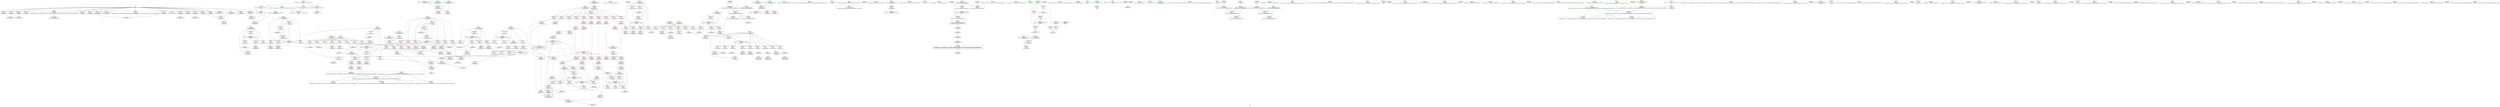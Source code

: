 digraph "SVFG" {
	label="SVFG";

	Node0x55ccf730df40 [shape=record,color=grey,label="{NodeID: 0\nNullPtr}"];
	Node0x55ccf730df40 -> Node0x55ccf7501a80[style=solid];
	Node0x55ccf730df40 -> Node0x55ccf7501b80[style=solid];
	Node0x55ccf730df40 -> Node0x55ccf7501c50[style=solid];
	Node0x55ccf730df40 -> Node0x55ccf7501d20[style=solid];
	Node0x55ccf730df40 -> Node0x55ccf7501df0[style=solid];
	Node0x55ccf730df40 -> Node0x55ccf7501ec0[style=solid];
	Node0x55ccf730df40 -> Node0x55ccf7501f90[style=solid];
	Node0x55ccf730df40 -> Node0x55ccf7502060[style=solid];
	Node0x55ccf730df40 -> Node0x55ccf7502130[style=solid];
	Node0x55ccf730df40 -> Node0x55ccf7502200[style=solid];
	Node0x55ccf730df40 -> Node0x55ccf75022d0[style=solid];
	Node0x55ccf730df40 -> Node0x55ccf75023a0[style=solid];
	Node0x55ccf730df40 -> Node0x55ccf7502470[style=solid];
	Node0x55ccf730df40 -> Node0x55ccf7502540[style=solid];
	Node0x55ccf730df40 -> Node0x55ccf7502610[style=solid];
	Node0x55ccf730df40 -> Node0x55ccf75026e0[style=solid];
	Node0x55ccf730df40 -> Node0x55ccf7507350[style=solid];
	Node0x55ccf730df40 -> Node0x55ccf7507420[style=solid];
	Node0x55ccf730df40 -> Node0x55ccf7513140[style=solid];
	Node0x55ccf75374e0 [shape=record,color=black,label="{NodeID: 526\nMR_12V_2 = PHI(MR_12V_3, MR_12V_1, )\npts\{64 \}\n}"];
	Node0x55ccf75374e0 -> Node0x55ccf7513580[style=dashed];
	Node0x55ccf75117e0 [shape=record,color=red,label="{NodeID: 277\n320\<--319\n\<--arrayidx55\n_Z12readandsolvei\n}"];
	Node0x55ccf75117e0 -> Node0x55ccf750a400[style=solid];
	Node0x55ccf7505490 [shape=record,color=red,label="{NodeID: 194\n291\<--53\n\<--s\n_Z12readandsolvei\n}"];
	Node0x55ccf7505490 -> Node0x55ccf7508080[style=solid];
	Node0x55ccf7502470 [shape=record,color=black,label="{NodeID: 111\n294\<--3\n\<--dummyVal\n_Z12readandsolvei\n}"];
	Node0x55ccf74ea200 [shape=record,color=green,label="{NodeID: 28\n35\<--36\n__cxa_atexit\<--__cxa_atexit_field_insensitive\n}"];
	Node0x55ccf755b930 [shape=record,color=black,label="{NodeID: 637\n486 = PHI()\n}"];
	Node0x55ccf753f2f0 [shape=record,color=yellow,style=double,label="{NodeID: 554\n6V_1 = ENCHI(MR_6V_0)\npts\{56 \}\nFun[_Z12readandsolvei]}"];
	Node0x55ccf753f2f0 -> Node0x55ccf75058a0[style=dashed];
	Node0x55ccf753f2f0 -> Node0x55ccf7505970[style=dashed];
	Node0x55ccf753f2f0 -> Node0x55ccf7505a40[style=dashed];
	Node0x55ccf753f2f0 -> Node0x55ccf7505b10[style=dashed];
	Node0x55ccf753f2f0 -> Node0x55ccf7505be0[style=dashed];
	Node0x55ccf753f2f0 -> Node0x55ccf7505cb0[style=dashed];
	Node0x55ccf7512ea0 [shape=record,color=red,label="{NodeID: 305\n648\<--636\n\<--__n.addr\n_ZNSt11char_traitsIcE7compareEPKcS2_m\n}"];
	Node0x55ccf7506b50 [shape=record,color=red,label="{NodeID: 222\n216\<--69\n\<--buffer14\n_Z12readandsolvei\n}"];
	Node0x55ccf7508700 [shape=record,color=black,label="{NodeID: 139\n366\<--365\nidxprom79\<--\n_Z12readandsolvei\n}"];
	Node0x55ccf7502df0 [shape=record,color=green,label="{NodeID: 56\n103\<--104\n_ZNSirsERi\<--_ZNSirsERi_field_insensitive\n}"];
	Node0x55ccf7521a80 [shape=record,color=grey,label="{NodeID: 499\n335 = cmp(334, 148, )\n}"];
	Node0x55ccf75145c0 [shape=record,color=blue,label="{NodeID: 333\n89\<--338\nmin\<--\n_Z12readandsolvei\n}"];
	Node0x55ccf75145c0 -> Node0x55ccf753c4e0[style=dashed];
	Node0x55ccf75101f0 [shape=record,color=red,label="{NodeID: 250\n401\<--87\n\<--j61\n_Z12readandsolvei\n}"];
	Node0x55ccf75101f0 -> Node0x55ccf7520400[style=solid];
	Node0x55ccf7509e50 [shape=record,color=purple,label="{NodeID: 167\n166\<--163\narrayidx\<--\n_Z12readandsolvei\n}"];
	Node0x55ccf7504870 [shape=record,color=green,label="{NodeID: 84\n553\<--554\n_ZNSt11char_traitsIcE7compareEPKcS2_m\<--_ZNSt11char_traitsIcE7compareEPKcS2_m_field_insensitive\n}"];
	Node0x55ccf730dfd0 [shape=record,color=green,label="{NodeID: 1\n7\<--1\n__dso_handle\<--dummyObj\nGlob }"];
	Node0x55ccf75118b0 [shape=record,color=red,label="{NodeID: 278\n352\<--351\n\<--arrayidx71\n_Z12readandsolvei\n}"];
	Node0x55ccf75118b0 -> Node0x55ccf750a5a0[style=solid];
	Node0x55ccf7505560 [shape=record,color=red,label="{NodeID: 195\n313\<--53\n\<--s\n_Z12readandsolvei\n}"];
	Node0x55ccf7505560 -> Node0x55ccf7522200[style=solid];
	Node0x55ccf7502540 [shape=record,color=black,label="{NodeID: 112\n295\<--3\n\<--dummyVal\n_Z12readandsolvei\n}"];
	Node0x55ccf7502540 -> Node0x55ccf751e600[style=solid];
	Node0x55ccf74ea300 [shape=record,color=green,label="{NodeID: 29\n34\<--40\n_ZNSt8ios_base4InitD1Ev\<--_ZNSt8ios_base4InitD1Ev_field_insensitive\n}"];
	Node0x55ccf74ea300 -> Node0x55ccf75074f0[style=solid];
	Node0x55ccf755ba30 [shape=record,color=black,label="{NodeID: 638\n490 = PHI()\n}"];
	Node0x55ccf751d520 [shape=record,color=black,label="{NodeID: 472\n184 = PHI(125, 183, )\n}"];
	Node0x55ccf7512f70 [shape=record,color=blue,label="{NodeID: 306\n678\<--21\nllvm.global_ctors_0\<--\nGlob }"];
	Node0x55ccf7506c20 [shape=record,color=red,label="{NodeID: 223\n208\<--71\n\<--j\n_Z12readandsolvei\n}"];
	Node0x55ccf7506c20 -> Node0x55ccf7521900[style=solid];
	Node0x55ccf75087d0 [shape=record,color=black,label="{NodeID: 140\n384\<--383\nidxprom89\<--\n_Z12readandsolvei\n}"];
	Node0x55ccf7502ef0 [shape=record,color=green,label="{NodeID: 57\n107\<--108\n_ZNSi6ignoreEl\<--_ZNSi6ignoreEl_field_insensitive\n}"];
	Node0x55ccf7521c00 [shape=record,color=grey,label="{NodeID: 500\n344 = cmp(342, 343, )\n}"];
	Node0x55ccf7514690 [shape=record,color=blue,label="{NodeID: 334\n91\<--205\nminindex\<--\n_Z12readandsolvei\n}"];
	Node0x55ccf7514690 -> Node0x55ccf75356e0[style=dashed];
	Node0x55ccf75102c0 [shape=record,color=red,label="{NodeID: 251\n415\<--87\n\<--j61\n_Z12readandsolvei\n}"];
	Node0x55ccf75102c0 -> Node0x55ccf7508be0[style=solid];
	Node0x55ccf7509f20 [shape=record,color=purple,label="{NodeID: 168\n203\<--200\narrayidx18\<--\n_Z12readandsolvei\n}"];
	Node0x55ccf7509f20 -> Node0x55ccf7513990[style=solid];
	Node0x55ccf7504970 [shape=record,color=green,label="{NodeID: 85\n565\<--566\n__clang_call_terminate\<--__clang_call_terminate_field_insensitive\n}"];
	Node0x55ccf74dd530 [shape=record,color=green,label="{NodeID: 2\n8\<--1\n_ZSt3cin\<--dummyObj\nGlob }"];
	Node0x55ccf7511980 [shape=record,color=red,label="{NodeID: 279\n356\<--355\n\<--arrayidx73\n_Z12readandsolvei\n}"];
	Node0x55ccf7511980 -> Node0x55ccf7522080[style=solid];
	Node0x55ccf7505630 [shape=record,color=red,label="{NodeID: 196\n343\<--53\n\<--s\n_Z12readandsolvei\n}"];
	Node0x55ccf7505630 -> Node0x55ccf7521c00[style=solid];
	Node0x55ccf7502610 [shape=record,color=black,label="{NodeID: 113\n501\<--3\nlpad.val\<--dummyVal\n_Z12readandsolvei\n}"];
	Node0x55ccf7500970 [shape=record,color=green,label="{NodeID: 30\n47\<--48\n_Z12readandsolvei\<--_Z12readandsolvei_field_insensitive\n}"];
	Node0x55ccf755bb30 [shape=record,color=black,label="{NodeID: 639\n492 = PHI()\n}"];
	Node0x55ccf751dac0 [shape=record,color=black,label="{NodeID: 473\n559 = PHI(560, 556, )\n}"];
	Node0x55ccf751dac0 -> Node0x55ccf75090c0[style=solid];
	Node0x55ccf7513040 [shape=record,color=blue,label="{NodeID: 307\n679\<--22\nllvm.global_ctors_1\<--_GLOBAL__sub_I_thobel_0_0.cpp\nGlob }"];
	Node0x55ccf7506cf0 [shape=record,color=red,label="{NodeID: 224\n213\<--71\n\<--j\n_Z12readandsolvei\n}"];
	Node0x55ccf7506cf0 -> Node0x55ccf7507c70[style=solid];
	Node0x55ccf75088a0 [shape=record,color=black,label="{NodeID: 141\n392\<--391\nidxprom93\<--\n_Z12readandsolvei\n}"];
	Node0x55ccf7502ff0 [shape=record,color=green,label="{NodeID: 58\n113\<--114\nllvm.umul.with.overflow.i64\<--llvm.umul.with.overflow.i64_field_insensitive\n}"];
	Node0x55ccf7521d80 [shape=record,color=grey,label="{NodeID: 501\n134 = cmp(110, 135, )\n}"];
	Node0x55ccf7514760 [shape=record,color=blue,label="{NodeID: 335\n93\<--148\ni65\<--\n_Z12readandsolvei\n}"];
	Node0x55ccf7514760 -> Node0x55ccf7510870[style=dashed];
	Node0x55ccf7514760 -> Node0x55ccf7510940[style=dashed];
	Node0x55ccf7514760 -> Node0x55ccf7510a10[style=dashed];
	Node0x55ccf7514760 -> Node0x55ccf7510ae0[style=dashed];
	Node0x55ccf7514760 -> Node0x55ccf7514900[style=dashed];
	Node0x55ccf7514760 -> Node0x55ccf7535be0[style=dashed];
	Node0x55ccf7510390 [shape=record,color=red,label="{NodeID: 252\n427\<--87\n\<--j61\n_Z12readandsolvei\n}"];
	Node0x55ccf7510390 -> Node0x55ccf7508d80[style=solid];
	Node0x55ccf7509ff0 [shape=record,color=purple,label="{NodeID: 169\n215\<--212\narrayidx23\<--\n_Z12readandsolvei\n|{<s0>20}}"];
	Node0x55ccf7509ff0:s0 -> Node0x55ccf755cd00[style=solid,color=red];
	Node0x55ccf7504a70 [shape=record,color=green,label="{NodeID: 86\n574\<--575\n__gxx_personality_v0\<--__gxx_personality_v0_field_insensitive\n}"];
	Node0x55ccf74d9380 [shape=record,color=green,label="{NodeID: 3\n9\<--1\n.str\<--dummyObj\nGlob }"];
	Node0x55ccf7511a50 [shape=record,color=red,label="{NodeID: 280\n364\<--363\n\<--arrayidx78\n_Z12readandsolvei\n}"];
	Node0x55ccf7511a50 -> Node0x55ccf750a740[style=solid];
	Node0x55ccf7505700 [shape=record,color=red,label="{NodeID: 197\n379\<--53\n\<--s\n_Z12readandsolvei\n}"];
	Node0x55ccf7505700 -> Node0x55ccf7523100[style=solid];
	Node0x55ccf75026e0 [shape=record,color=black,label="{NodeID: 114\n502\<--3\nlpad.val143\<--dummyVal\n_Z12readandsolvei\n}"];
	Node0x55ccf7500a00 [shape=record,color=green,label="{NodeID: 31\n51\<--52\ncse.addr\<--cse.addr_field_insensitive\n_Z12readandsolvei\n}"];
	Node0x55ccf7500a00 -> Node0x55ccf750b100[style=solid];
	Node0x55ccf7500a00 -> Node0x55ccf7513240[style=solid];
	Node0x55ccf755bc30 [shape=record,color=black,label="{NodeID: 640\n493 = PHI()\n}"];
	Node0x55ccf751e060 [shape=record,color=black,label="{NodeID: 474\n474 = PHI(464, 472, )\n}"];
	Node0x55ccf751e060 -> Node0x55ccf7515050[style=solid];
	Node0x55ccf7513140 [shape=record,color=blue, style = dotted,label="{NodeID: 308\n680\<--3\nllvm.global_ctors_2\<--dummyVal\nGlob }"];
	Node0x55ccf7506dc0 [shape=record,color=red,label="{NodeID: 225\n233\<--71\n\<--j\n_Z12readandsolvei\n}"];
	Node0x55ccf7506dc0 -> Node0x55ccf7513b30[style=solid];
	Node0x55ccf7508970 [shape=record,color=black,label="{NodeID: 142\n396\<--395\nidxprom95\<--\n_Z12readandsolvei\n}"];
	Node0x55ccf75030f0 [shape=record,color=green,label="{NodeID: 59\n119\<--120\nllvm.uadd.with.overflow.i64\<--llvm.uadd.with.overflow.i64_field_insensitive\n}"];
	Node0x55ccf7521f00 [shape=record,color=grey,label="{NodeID: 502\n388 = cmp(386, 387, )\n}"];
	Node0x55ccf7514830 [shape=record,color=blue,label="{NodeID: 336\n89\<--368\nmin\<--\n_Z12readandsolvei\n}"];
	Node0x55ccf7514830 -> Node0x55ccf753c4e0[style=dashed];
	Node0x55ccf7510460 [shape=record,color=red,label="{NodeID: 253\n443\<--87\n\<--j61\n_Z12readandsolvei\n}"];
	Node0x55ccf7510460 -> Node0x55ccf7521180[style=solid];
	Node0x55ccf750a0c0 [shape=record,color=purple,label="{NodeID: 170\n237\<--234\narrayidx27\<--\n_Z12readandsolvei\n}"];
	Node0x55ccf750a0c0 -> Node0x55ccf7513b30[style=solid];
	Node0x55ccf7504b70 [shape=record,color=green,label="{NodeID: 87\n598\<--599\nmain\<--main_field_insensitive\n}"];
	Node0x55ccf74d9410 [shape=record,color=green,label="{NodeID: 4\n11\<--1\n.str.1\<--dummyObj\nGlob }"];
	Node0x55ccf75388e0 [shape=record,color=black,label="{NodeID: 530\nMR_30V_3 = PHI(MR_30V_4, MR_30V_2, )\npts\{86 \}\n}"];
	Node0x55ccf75388e0 -> Node0x55ccf750fb70[style=dashed];
	Node0x55ccf75388e0 -> Node0x55ccf750fc40[style=dashed];
	Node0x55ccf75388e0 -> Node0x55ccf750fd10[style=dashed];
	Node0x55ccf75388e0 -> Node0x55ccf7514420[style=dashed];
	Node0x55ccf7511b20 [shape=record,color=red,label="{NodeID: 281\n368\<--367\n\<--arrayidx80\n_Z12readandsolvei\n}"];
	Node0x55ccf7511b20 -> Node0x55ccf7514830[style=solid];
	Node0x55ccf75057d0 [shape=record,color=red,label="{NodeID: 198\n451\<--53\n\<--s\n_Z12readandsolvei\n}"];
	Node0x55ccf75057d0 -> Node0x55ccf7522f80[style=solid];
	Node0x55ccf7507350 [shape=record,color=black,label="{NodeID: 115\n562\<--3\n\<--dummyVal\n_ZSteqIcEN9__gnu_cxx11__enable_ifIXsr9__is_charIT_EE7__valueEbE6__typeERKNSt7__cxx1112basic_stringIS2_St11char_traitsIS2_ESaIS2_EEESC_\n}"];
	Node0x55ccf7500a90 [shape=record,color=green,label="{NodeID: 32\n53\<--54\ns\<--s_field_insensitive\n_Z12readandsolvei\n}"];
	Node0x55ccf7500a90 -> Node0x55ccf750b1d0[style=solid];
	Node0x55ccf7500a90 -> Node0x55ccf75052f0[style=solid];
	Node0x55ccf7500a90 -> Node0x55ccf75053c0[style=solid];
	Node0x55ccf7500a90 -> Node0x55ccf7505490[style=solid];
	Node0x55ccf7500a90 -> Node0x55ccf7505560[style=solid];
	Node0x55ccf7500a90 -> Node0x55ccf7505630[style=solid];
	Node0x55ccf7500a90 -> Node0x55ccf7505700[style=solid];
	Node0x55ccf7500a90 -> Node0x55ccf75057d0[style=solid];
	Node0x55ccf755bd00 [shape=record,color=black,label="{NodeID: 641\n552 = PHI(626, )\n}"];
	Node0x55ccf755bd00 -> Node0x55ccf7522680[style=solid];
	Node0x55ccf751e600 [shape=record,color=black,label="{NodeID: 475\n296 = PHI(125, 295, )\n}"];
	Node0x55ccf7513240 [shape=record,color=blue,label="{NodeID: 309\n51\<--50\ncse.addr\<--cse\n_Z12readandsolvei\n}"];
	Node0x55ccf7513240 -> Node0x55ccf750b100[style=dashed];
	Node0x55ccf7506e90 [shape=record,color=red,label="{NodeID: 226\n248\<--71\n\<--j\n_Z12readandsolvei\n}"];
	Node0x55ccf7506e90 -> Node0x55ccf7520700[style=solid];
	Node0x55ccf7508a40 [shape=record,color=black,label="{NodeID: 143\n403\<--402\nidxprom98\<--add97\n_Z12readandsolvei\n}"];
	Node0x55ccf75031f0 [shape=record,color=green,label="{NodeID: 60\n126\<--127\ncall2\<--call2_field_insensitive\n_Z12readandsolvei\n}"];
	Node0x55ccf75031f0 -> Node0x55ccf75076c0[style=solid];
	Node0x55ccf75031f0 -> Node0x55ccf7509a40[style=solid];
	Node0x55ccf7522080 [shape=record,color=grey,label="{NodeID: 503\n357 = cmp(346, 356, )\n}"];
	Node0x55ccf7514900 [shape=record,color=blue,label="{NodeID: 337\n93\<--373\ni65\<--inc83\n_Z12readandsolvei\n}"];
	Node0x55ccf7514900 -> Node0x55ccf7510870[style=dashed];
	Node0x55ccf7514900 -> Node0x55ccf7510940[style=dashed];
	Node0x55ccf7514900 -> Node0x55ccf7510a10[style=dashed];
	Node0x55ccf7514900 -> Node0x55ccf7510ae0[style=dashed];
	Node0x55ccf7514900 -> Node0x55ccf7514900[style=dashed];
	Node0x55ccf7514900 -> Node0x55ccf7535be0[style=dashed];
	Node0x55ccf7510530 [shape=record,color=red,label="{NodeID: 254\n346\<--89\n\<--min\n_Z12readandsolvei\n}"];
	Node0x55ccf7510530 -> Node0x55ccf7522080[style=solid];
	Node0x55ccf750a190 [shape=record,color=purple,label="{NodeID: 171\n255\<--252\narrayidx32\<--\n_Z12readandsolvei\n}"];
	Node0x55ccf750a190 -> Node0x55ccf7511710[style=solid];
	Node0x55ccf7504c70 [shape=record,color=green,label="{NodeID: 88\n601\<--602\nretval\<--retval_field_insensitive\nmain\n}"];
	Node0x55ccf7504c70 -> Node0x55ccf7515390[style=solid];
	Node0x55ccf74d94a0 [shape=record,color=green,label="{NodeID: 5\n13\<--1\n__PRETTY_FUNCTION__._Z12readandsolvei\<--dummyObj\nGlob }"];
	Node0x55ccf7511bf0 [shape=record,color=red,label="{NodeID: 282\n386\<--385\n\<--arrayidx90\n_Z12readandsolvei\n}"];
	Node0x55ccf7511bf0 -> Node0x55ccf7521f00[style=solid];
	Node0x55ccf75058a0 [shape=record,color=red,label="{NodeID: 199\n178\<--55\n\<--q\n_Z12readandsolvei\n}"];
	Node0x55ccf75058a0 -> Node0x55ccf7507a00[style=solid];
	Node0x55ccf7507420 [shape=record,color=black,label="{NodeID: 116\n563\<--3\n\<--dummyVal\n_ZSteqIcEN9__gnu_cxx11__enable_ifIXsr9__is_charIT_EE7__valueEbE6__typeERKNSt7__cxx1112basic_stringIS2_St11char_traitsIS2_ESaIS2_EEESC_\n|{<s0>40}}"];
	Node0x55ccf7507420:s0 -> Node0x55ccf755cbc0[style=solid,color=red];
	Node0x55ccf7500b20 [shape=record,color=green,label="{NodeID: 33\n55\<--56\nq\<--q_field_insensitive\n_Z12readandsolvei\n}"];
	Node0x55ccf7500b20 -> Node0x55ccf75058a0[style=solid];
	Node0x55ccf7500b20 -> Node0x55ccf7505970[style=solid];
	Node0x55ccf7500b20 -> Node0x55ccf7505a40[style=solid];
	Node0x55ccf7500b20 -> Node0x55ccf7505b10[style=solid];
	Node0x55ccf7500b20 -> Node0x55ccf7505be0[style=solid];
	Node0x55ccf7500b20 -> Node0x55ccf7505cb0[style=solid];
	Node0x55ccf755bec0 [shape=record,color=black,label="{NodeID: 642\n537 = PHI()\n}"];
	Node0x55ccf755bec0 -> Node0x55ccf750d2d0[style=solid];
	Node0x55ccf751eba0 [shape=record,color=black,label="{NodeID: 476\n280 = PHI(125, 279, )\n}"];
	Node0x55ccf7513310 [shape=record,color=blue,label="{NodeID: 310\n130\<--110\n\<--conv\n_Z12readandsolvei\n|{<s0>42}}"];
	Node0x55ccf7513310:s0 -> Node0x55ccf753cee0[style=dashed,color=blue];
	Node0x55ccf7506f60 [shape=record,color=red,label="{NodeID: 227\n499\<--77\nexn\<--exn.slot\n_Z12readandsolvei\n}"];
	Node0x55ccf7508b10 [shape=record,color=black,label="{NodeID: 144\n407\<--406\nidxprom100\<--\n_Z12readandsolvei\n}"];
	Node0x55ccf75032c0 [shape=record,color=green,label="{NodeID: 61\n128\<--129\n_Znam\<--_Znam_field_insensitive\n}"];
	Node0x55ccf7522200 [shape=record,color=grey,label="{NodeID: 504\n314 = cmp(312, 313, )\n}"];
	Node0x55ccf75149d0 [shape=record,color=blue,label="{NodeID: 338\n95\<--148\ni85\<--\n_Z12readandsolvei\n}"];
	Node0x55ccf75149d0 -> Node0x55ccf7510bb0[style=dashed];
	Node0x55ccf75149d0 -> Node0x55ccf7510c80[style=dashed];
	Node0x55ccf75149d0 -> Node0x55ccf7510d50[style=dashed];
	Node0x55ccf75149d0 -> Node0x55ccf7510e20[style=dashed];
	Node0x55ccf75149d0 -> Node0x55ccf7510ef0[style=dashed];
	Node0x55ccf75149d0 -> Node0x55ccf7510fc0[style=dashed];
	Node0x55ccf75149d0 -> Node0x55ccf7511090[style=dashed];
	Node0x55ccf75149d0 -> Node0x55ccf7514d10[style=dashed];
	Node0x55ccf75149d0 -> Node0x55ccf75360e0[style=dashed];
	Node0x55ccf7510600 [shape=record,color=red,label="{NodeID: 255\n410\<--89\n\<--min\n_Z12readandsolvei\n}"];
	Node0x55ccf7510600 -> Node0x55ccf7522380[style=solid];
	Node0x55ccf750a260 [shape=record,color=purple,label="{NodeID: 172\n303\<--300\narrayidx46\<--\n_Z12readandsolvei\n}"];
	Node0x55ccf750a260 -> Node0x55ccf75140e0[style=solid];
	Node0x55ccf7504d40 [shape=record,color=green,label="{NodeID: 89\n603\<--604\nn\<--n_field_insensitive\nmain\n}"];
	Node0x55ccf7504d40 -> Node0x55ccf7512820[style=solid];
	Node0x55ccf74dedf0 [shape=record,color=green,label="{NodeID: 6\n15\<--1\n_ZSt4cout\<--dummyObj\nGlob }"];
	Node0x55ccf75392e0 [shape=record,color=black,label="{NodeID: 532\nMR_42V_3 = PHI(MR_42V_4, MR_42V_2, )\npts\{98 \}\n}"];
	Node0x55ccf75392e0 -> Node0x55ccf7511160[style=dashed];
	Node0x55ccf75392e0 -> Node0x55ccf7511230[style=dashed];
	Node0x55ccf75392e0 -> Node0x55ccf7511300[style=dashed];
	Node0x55ccf75392e0 -> Node0x55ccf7515050[style=dashed];
	Node0x55ccf7511cc0 [shape=record,color=red,label="{NodeID: 283\n394\<--393\n\<--arrayidx94\n_Z12readandsolvei\n}"];
	Node0x55ccf7511cc0 -> Node0x55ccf750a9b0[style=solid];
	Node0x55ccf7505970 [shape=record,color=red,label="{NodeID: 200\n192\<--55\n\<--q\n_Z12readandsolvei\n}"];
	Node0x55ccf7505970 -> Node0x55ccf7522e00[style=solid];
	Node0x55ccf75074f0 [shape=record,color=black,label="{NodeID: 117\n33\<--34\n\<--_ZNSt8ios_base4InitD1Ev\nCan only get source location for instruction, argument, global var or function.}"];
	Node0x55ccf7500bf0 [shape=record,color=green,label="{NodeID: 34\n57\<--58\ntrash\<--trash_field_insensitive\n_Z12readandsolvei\n}"];
	Node0x55ccf755bf90 [shape=record,color=black,label="{NodeID: 643\n541 = PHI()\n}"];
	Node0x55ccf755bf90 -> Node0x55ccf750d2d0[style=solid];
	Node0x55ccf751f140 [shape=record,color=black,label="{NodeID: 477\n139 = PHI(133, 140, )\n}"];
	Node0x55ccf751f140 -> Node0x55ccf7509b10[style=solid];
	Node0x55ccf75133e0 [shape=record,color=blue,label="{NodeID: 311\n59\<--133\nengines\<--\n_Z12readandsolvei\n}"];
	Node0x55ccf75133e0 -> Node0x55ccf7505d80[style=dashed];
	Node0x55ccf75133e0 -> Node0x55ccf7505e50[style=dashed];
	Node0x55ccf7507030 [shape=record,color=red,label="{NodeID: 228\n500\<--79\nsel\<--ehselector.slot\n_Z12readandsolvei\n}"];
	Node0x55ccf7508be0 [shape=record,color=black,label="{NodeID: 145\n416\<--415\nidxprom104\<--\n_Z12readandsolvei\n}"];
	Node0x55ccf75033c0 [shape=record,color=green,label="{NodeID: 62\n142\<--143\n_ZNSt7__cxx1112basic_stringIcSt11char_traitsIcESaIcEEC1Ev\<--_ZNSt7__cxx1112basic_stringIcSt11char_traitsIcESaIcEEC1Ev_field_insensitive\n}"];
	Node0x55ccf7522380 [shape=record,color=grey,label="{NodeID: 505\n411 = cmp(409, 410, )\n}"];
	Node0x55ccf7514aa0 [shape=record,color=blue,label="{NodeID: 339\n397\<--338\narrayidx96\<--\n_Z12readandsolvei\n}"];
	Node0x55ccf7514aa0 -> Node0x55ccf7511e60[style=dashed];
	Node0x55ccf7514aa0 -> Node0x55ccf7514aa0[style=dashed];
	Node0x55ccf7514aa0 -> Node0x55ccf7514b70[style=dashed];
	Node0x55ccf7514aa0 -> Node0x55ccf7514c40[style=dashed];
	Node0x55ccf7514aa0 -> Node0x55ccf75365e0[style=dashed];
	Node0x55ccf75106d0 [shape=record,color=red,label="{NodeID: 256\n413\<--89\n\<--min\n_Z12readandsolvei\n}"];
	Node0x55ccf75106d0 -> Node0x55ccf7514b70[style=solid];
	Node0x55ccf750a330 [shape=record,color=purple,label="{NodeID: 173\n319\<--316\narrayidx55\<--\n_Z12readandsolvei\n}"];
	Node0x55ccf750a330 -> Node0x55ccf75117e0[style=solid];
	Node0x55ccf7504e10 [shape=record,color=green,label="{NodeID: 90\n605\<--606\ni\<--i_field_insensitive\nmain\n}"];
	Node0x55ccf7504e10 -> Node0x55ccf75128f0[style=solid];
	Node0x55ccf7504e10 -> Node0x55ccf75129c0[style=solid];
	Node0x55ccf7504e10 -> Node0x55ccf7512a90[style=solid];
	Node0x55ccf7504e10 -> Node0x55ccf7515460[style=solid];
	Node0x55ccf7504e10 -> Node0x55ccf7515530[style=solid];
	Node0x55ccf74dee80 [shape=record,color=green,label="{NodeID: 7\n16\<--1\n.str.2\<--dummyObj\nGlob }"];
	Node0x55ccf75397e0 [shape=record,color=black,label="{NodeID: 533\nMR_44V_3 = PHI(MR_44V_4, MR_44V_2, )\npts\{100 \}\n}"];
	Node0x55ccf75397e0 -> Node0x55ccf75113d0[style=dashed];
	Node0x55ccf75397e0 -> Node0x55ccf75114a0[style=dashed];
	Node0x55ccf75397e0 -> Node0x55ccf7511570[style=dashed];
	Node0x55ccf75397e0 -> Node0x55ccf7511640[style=dashed];
	Node0x55ccf75397e0 -> Node0x55ccf7515120[style=dashed];
	Node0x55ccf7511d90 [shape=record,color=red,label="{NodeID: 284\n405\<--404\n\<--arrayidx99\n_Z12readandsolvei\n}"];
	Node0x55ccf7511d90 -> Node0x55ccf750ab50[style=solid];
	Node0x55ccf7505a40 [shape=record,color=red,label="{NodeID: 201\n274\<--55\n\<--q\n_Z12readandsolvei\n}"];
	Node0x55ccf7505a40 -> Node0x55ccf7520b80[style=solid];
	Node0x55ccf75075f0 [shape=record,color=black,label="{NodeID: 118\n110\<--109\nconv\<--\n_Z12readandsolvei\n}"];
	Node0x55ccf75075f0 -> Node0x55ccf7513310[style=solid];
	Node0x55ccf75075f0 -> Node0x55ccf7521d80[style=solid];
	Node0x55ccf7500cc0 [shape=record,color=green,label="{NodeID: 35\n59\<--60\nengines\<--engines_field_insensitive\n_Z12readandsolvei\n}"];
	Node0x55ccf7500cc0 -> Node0x55ccf7505d80[style=solid];
	Node0x55ccf7500cc0 -> Node0x55ccf7505e50[style=solid];
	Node0x55ccf7500cc0 -> Node0x55ccf75133e0[style=solid];
	Node0x55ccf755c060 [shape=record,color=black,label="{NodeID: 644\n545 = PHI()\n|{<s0>39}}"];
	Node0x55ccf755c060:s0 -> Node0x55ccf755c600[style=solid,color=red];
	Node0x55ccf751f6e0 [shape=record,color=black,label="{NodeID: 478\n124 = PHI(125, 123, )\n}"];
	Node0x55ccf75134b0 [shape=record,color=blue,label="{NodeID: 312\n61\<--148\ni\<--\n_Z12readandsolvei\n}"];
	Node0x55ccf75134b0 -> Node0x55ccf7536fe0[style=dashed];
	Node0x55ccf7507100 [shape=record,color=red,label="{NodeID: 229\n300\<--81\n\<--solve\n_Z12readandsolvei\n}"];
	Node0x55ccf7507100 -> Node0x55ccf750a260[style=solid];
	Node0x55ccf7508cb0 [shape=record,color=black,label="{NodeID: 146\n420\<--419\nidxprom106\<--\n_Z12readandsolvei\n}"];
	Node0x55ccf75034c0 [shape=record,color=green,label="{NodeID: 63\n154\<--155\ncall3\<--call3_field_insensitive\n_Z12readandsolvei\n}"];
	Node0x55ccf75034c0 -> Node0x55ccf7513580[style=solid];
	Node0x55ccf7522500 [shape=record,color=grey,label="{NodeID: 506\n642 = cmp(641, 135, )\n}"];
	Node0x55ccf7514b70 [shape=record,color=blue,label="{NodeID: 340\n421\<--413\narrayidx107\<--\n_Z12readandsolvei\n}"];
	Node0x55ccf7514b70 -> Node0x55ccf7511e60[style=dashed];
	Node0x55ccf7514b70 -> Node0x55ccf7514aa0[style=dashed];
	Node0x55ccf7514b70 -> Node0x55ccf7514b70[style=dashed];
	Node0x55ccf7514b70 -> Node0x55ccf7514c40[style=dashed];
	Node0x55ccf7514b70 -> Node0x55ccf75365e0[style=dashed];
	Node0x55ccf75107a0 [shape=record,color=red,label="{NodeID: 257\n424\<--89\n\<--min\n_Z12readandsolvei\n}"];
	Node0x55ccf75107a0 -> Node0x55ccf751ff80[style=solid];
	Node0x55ccf750a400 [shape=record,color=purple,label="{NodeID: 174\n323\<--320\narrayidx57\<--\n_Z12readandsolvei\n}"];
	Node0x55ccf750a400 -> Node0x55ccf7514350[style=solid];
	Node0x55ccf7504ee0 [shape=record,color=green,label="{NodeID: 91\n630\<--631\nretval\<--retval_field_insensitive\n_ZNSt11char_traitsIcE7compareEPKcS2_m\n}"];
	Node0x55ccf7504ee0 -> Node0x55ccf7512b60[style=solid];
	Node0x55ccf7504ee0 -> Node0x55ccf7515870[style=solid];
	Node0x55ccf7504ee0 -> Node0x55ccf7515940[style=solid];
	Node0x55ccf74def10 [shape=record,color=green,label="{NodeID: 8\n18\<--1\n.str.3\<--dummyObj\nGlob }"];
	Node0x55ccf7539ce0 [shape=record,color=black,label="{NodeID: 534\nMR_66V_3 = PHI(MR_66V_4, MR_66V_2, )\npts\{631 \}\n}"];
	Node0x55ccf7539ce0 -> Node0x55ccf7512b60[style=dashed];
	Node0x55ccf7511e60 [shape=record,color=red,label="{NodeID: 285\n409\<--408\n\<--arrayidx101\n_Z12readandsolvei\n}"];
	Node0x55ccf7511e60 -> Node0x55ccf7522380[style=solid];
	Node0x55ccf7505b10 [shape=record,color=red,label="{NodeID: 202\n288\<--55\n\<--q\n_Z12readandsolvei\n}"];
	Node0x55ccf7505b10 -> Node0x55ccf7522800[style=solid];
	Node0x55ccf75076c0 [shape=record,color=black,label="{NodeID: 119\n130\<--126\n\<--call2\n_Z12readandsolvei\n}"];
	Node0x55ccf75076c0 -> Node0x55ccf7513310[style=solid];
	Node0x55ccf7500d90 [shape=record,color=green,label="{NodeID: 36\n61\<--62\ni\<--i_field_insensitive\n_Z12readandsolvei\n}"];
	Node0x55ccf7500d90 -> Node0x55ccf7505f20[style=solid];
	Node0x55ccf7500d90 -> Node0x55ccf7505ff0[style=solid];
	Node0x55ccf7500d90 -> Node0x55ccf75060c0[style=solid];
	Node0x55ccf7500d90 -> Node0x55ccf75134b0[style=solid];
	Node0x55ccf7500d90 -> Node0x55ccf7513650[style=solid];
	Node0x55ccf755c130 [shape=record,color=black,label="{NodeID: 645\n549 = PHI()\n|{<s0>39}}"];
	Node0x55ccf755c130:s0 -> Node0x55ccf755c800[style=solid,color=red];
	Node0x55ccf753f9f0 [shape=record,color=yellow,style=double,label="{NodeID: 562\n22V_1 = ENCHI(MR_22V_0)\npts\{78 \}\nFun[_Z12readandsolvei]}"];
	Node0x55ccf753f9f0 -> Node0x55ccf7513c00[style=dashed];
	Node0x55ccf751fc80 [shape=record,color=grey,label="{NodeID: 479\n327 = Binary(326, 173, )\n}"];
	Node0x55ccf751fc80 -> Node0x55ccf7514420[style=solid];
	Node0x55ccf7513580 [shape=record,color=blue,label="{NodeID: 313\n63\<--154\nbuffer\<--call3\n_Z12readandsolvei\n}"];
	Node0x55ccf7513580 -> Node0x55ccf7506190[style=dashed];
	Node0x55ccf7513580 -> Node0x55ccf7506260[style=dashed];
	Node0x55ccf7513580 -> Node0x55ccf75374e0[style=dashed];
	Node0x55ccf75071d0 [shape=record,color=red,label="{NodeID: 230\n316\<--81\n\<--solve\n_Z12readandsolvei\n}"];
	Node0x55ccf75071d0 -> Node0x55ccf750a330[style=solid];
	Node0x55ccf7508d80 [shape=record,color=black,label="{NodeID: 147\n428\<--427\nidxprom110\<--\n_Z12readandsolvei\n}"];
	Node0x55ccf7503590 [shape=record,color=green,label="{NodeID: 64\n160\<--161\n_ZNSi7getlineEPcl\<--_ZNSi7getlineEPcl_field_insensitive\n}"];
	Node0x55ccf7522680 [shape=record,color=grey,label="{NodeID: 507\n555 = cmp(552, 148, )\n}"];
	Node0x55ccf7522680 -> Node0x55ccf7521300[style=solid];
	Node0x55ccf7514c40 [shape=record,color=blue,label="{NodeID: 341\n433\<--425\narrayidx113\<--add109\n_Z12readandsolvei\n}"];
	Node0x55ccf7514c40 -> Node0x55ccf7511e60[style=dashed];
	Node0x55ccf7514c40 -> Node0x55ccf7514aa0[style=dashed];
	Node0x55ccf7514c40 -> Node0x55ccf7514b70[style=dashed];
	Node0x55ccf7514c40 -> Node0x55ccf7514c40[style=dashed];
	Node0x55ccf7514c40 -> Node0x55ccf75365e0[style=dashed];
	Node0x55ccf7510870 [shape=record,color=red,label="{NodeID: 258\n342\<--93\n\<--i65\n_Z12readandsolvei\n}"];
	Node0x55ccf7510870 -> Node0x55ccf7521c00[style=solid];
	Node0x55ccf750a4d0 [shape=record,color=purple,label="{NodeID: 175\n351\<--347\narrayidx71\<--\n_Z12readandsolvei\n}"];
	Node0x55ccf750a4d0 -> Node0x55ccf75118b0[style=solid];
	Node0x55ccf7504fb0 [shape=record,color=green,label="{NodeID: 92\n632\<--633\n__s1.addr\<--__s1.addr_field_insensitive\n_ZNSt11char_traitsIcE7compareEPKcS2_m\n}"];
	Node0x55ccf7504fb0 -> Node0x55ccf7512c30[style=solid];
	Node0x55ccf7504fb0 -> Node0x55ccf7515600[style=solid];
	Node0x55ccf74defa0 [shape=record,color=green,label="{NodeID: 9\n21\<--1\n\<--dummyObj\nCan only get source location for instruction, argument, global var or function.}"];
	Node0x55ccf753a1e0 [shape=record,color=black,label="{NodeID: 535\nMR_28V_3 = PHI(MR_28V_4, MR_28V_2, )\npts\{84 \}\n}"];
	Node0x55ccf753a1e0 -> Node0x55ccf750f900[style=dashed];
	Node0x55ccf753a1e0 -> Node0x55ccf750f9d0[style=dashed];
	Node0x55ccf753a1e0 -> Node0x55ccf750faa0[style=dashed];
	Node0x55ccf753a1e0 -> Node0x55ccf75141b0[style=dashed];
	Node0x55ccf7511f30 [shape=record,color=red,label="{NodeID: 286\n418\<--417\n\<--arrayidx105\n_Z12readandsolvei\n}"];
	Node0x55ccf7511f30 -> Node0x55ccf750acf0[style=solid];
	Node0x55ccf7505be0 [shape=record,color=red,label="{NodeID: 203\n317\<--55\n\<--q\n_Z12readandsolvei\n}"];
	Node0x55ccf7505be0 -> Node0x55ccf75082f0[style=solid];
	Node0x55ccf7507790 [shape=record,color=black,label="{NodeID: 120\n133\<--132\n\<--\n_Z12readandsolvei\n}"];
	Node0x55ccf7507790 -> Node0x55ccf7509d80[style=solid];
	Node0x55ccf7507790 -> Node0x55ccf75133e0[style=solid];
	Node0x55ccf7507790 -> Node0x55ccf751f140[style=solid];
	Node0x55ccf7500e60 [shape=record,color=green,label="{NodeID: 37\n63\<--64\nbuffer\<--buffer_field_insensitive\n_Z12readandsolvei\n}"];
	Node0x55ccf7500e60 -> Node0x55ccf7506190[style=solid];
	Node0x55ccf7500e60 -> Node0x55ccf7506260[style=solid];
	Node0x55ccf7500e60 -> Node0x55ccf7513580[style=solid];
	Node0x55ccf755c230 [shape=record,color=black,label="{NodeID: 646\n551 = PHI()\n|{<s0>39}}"];
	Node0x55ccf755c230:s0 -> Node0x55ccf755c940[style=solid,color=red];
	Node0x55ccf753fad0 [shape=record,color=yellow,style=double,label="{NodeID: 563\n24V_1 = ENCHI(MR_24V_0)\npts\{80 \}\nFun[_Z12readandsolvei]}"];
	Node0x55ccf753fad0 -> Node0x55ccf7513cd0[style=dashed];
	Node0x55ccf751fe00 [shape=record,color=grey,label="{NodeID: 480\n331 = Binary(330, 173, )\n}"];
	Node0x55ccf751fe00 -> Node0x55ccf75144f0[style=solid];
	Node0x55ccf7513650 [shape=record,color=blue,label="{NodeID: 314\n61\<--172\ni\<--inc\n_Z12readandsolvei\n}"];
	Node0x55ccf7513650 -> Node0x55ccf7536fe0[style=dashed];
	Node0x55ccf750f2c0 [shape=record,color=red,label="{NodeID: 231\n347\<--81\n\<--solve\n_Z12readandsolvei\n}"];
	Node0x55ccf750f2c0 -> Node0x55ccf750a4d0[style=solid];
	Node0x55ccf7508e50 [shape=record,color=black,label="{NodeID: 148\n432\<--431\nidxprom112\<--\n_Z12readandsolvei\n}"];
	Node0x55ccf7503690 [shape=record,color=green,label="{NodeID: 65\n168\<--169\n_ZNSt7__cxx1112basic_stringIcSt11char_traitsIcESaIcEEaSEPKc\<--_ZNSt7__cxx1112basic_stringIcSt11char_traitsIcESaIcEEaSEPKc_field_insensitive\n}"];
	Node0x55ccf7522800 [shape=record,color=grey,label="{NodeID: 508\n289 = cmp(287, 288, )\n}"];
	Node0x55ccf7514d10 [shape=record,color=blue,label="{NodeID: 342\n95\<--439\ni85\<--inc117\n_Z12readandsolvei\n}"];
	Node0x55ccf7514d10 -> Node0x55ccf7510bb0[style=dashed];
	Node0x55ccf7514d10 -> Node0x55ccf7510c80[style=dashed];
	Node0x55ccf7514d10 -> Node0x55ccf7510d50[style=dashed];
	Node0x55ccf7514d10 -> Node0x55ccf7510e20[style=dashed];
	Node0x55ccf7514d10 -> Node0x55ccf7510ef0[style=dashed];
	Node0x55ccf7514d10 -> Node0x55ccf7510fc0[style=dashed];
	Node0x55ccf7514d10 -> Node0x55ccf7511090[style=dashed];
	Node0x55ccf7514d10 -> Node0x55ccf7514d10[style=dashed];
	Node0x55ccf7514d10 -> Node0x55ccf75360e0[style=dashed];
	Node0x55ccf7510940 [shape=record,color=red,label="{NodeID: 259\n353\<--93\n\<--i65\n_Z12readandsolvei\n}"];
	Node0x55ccf7510940 -> Node0x55ccf7508560[style=solid];
	Node0x55ccf750a5a0 [shape=record,color=purple,label="{NodeID: 176\n355\<--352\narrayidx73\<--\n_Z12readandsolvei\n}"];
	Node0x55ccf750a5a0 -> Node0x55ccf7511980[style=solid];
	Node0x55ccf7505080 [shape=record,color=green,label="{NodeID: 93\n634\<--635\n__s2.addr\<--__s2.addr_field_insensitive\n_ZNSt11char_traitsIcE7compareEPKcS2_m\n}"];
	Node0x55ccf7505080 -> Node0x55ccf7512d00[style=solid];
	Node0x55ccf7505080 -> Node0x55ccf75156d0[style=solid];
	Node0x55ccf74df030 [shape=record,color=green,label="{NodeID: 10\n106\<--1\n\<--dummyObj\nCan only get source location for instruction, argument, global var or function.}"];
	Node0x55ccf753a6e0 [shape=record,color=black,label="{NodeID: 536\nMR_50V_2 = PHI(MR_50V_3, MR_50V_1, )\npts\{282 \}\n|{|<s10>42}}"];
	Node0x55ccf753a6e0 -> Node0x55ccf75117e0[style=dashed];
	Node0x55ccf753a6e0 -> Node0x55ccf75118b0[style=dashed];
	Node0x55ccf753a6e0 -> Node0x55ccf7511a50[style=dashed];
	Node0x55ccf753a6e0 -> Node0x55ccf7511cc0[style=dashed];
	Node0x55ccf753a6e0 -> Node0x55ccf7511d90[style=dashed];
	Node0x55ccf753a6e0 -> Node0x55ccf7511f30[style=dashed];
	Node0x55ccf753a6e0 -> Node0x55ccf7512000[style=dashed];
	Node0x55ccf753a6e0 -> Node0x55ccf75120d0[style=dashed];
	Node0x55ccf753a6e0 -> Node0x55ccf7512270[style=dashed];
	Node0x55ccf753a6e0 -> Node0x55ccf75140e0[style=dashed];
	Node0x55ccf753a6e0:s10 -> Node0x55ccf753cee0[style=dashed,color=blue];
	Node0x55ccf7512000 [shape=record,color=red,label="{NodeID: 287\n430\<--429\n\<--arrayidx111\n_Z12readandsolvei\n}"];
	Node0x55ccf7512000 -> Node0x55ccf750ae90[style=solid];
	Node0x55ccf7505cb0 [shape=record,color=red,label="{NodeID: 204\n330\<--55\n\<--q\n_Z12readandsolvei\n}"];
	Node0x55ccf7505cb0 -> Node0x55ccf751fe00[style=solid];
	Node0x55ccf7507860 [shape=record,color=black,label="{NodeID: 121\n600\<--148\nmain_ret\<--\nmain\n}"];
	Node0x55ccf7500f30 [shape=record,color=green,label="{NodeID: 38\n65\<--66\nindices\<--indices_field_insensitive\n_Z12readandsolvei\n}"];
	Node0x55ccf7500f30 -> Node0x55ccf7506330[style=solid];
	Node0x55ccf7500f30 -> Node0x55ccf7506400[style=solid];
	Node0x55ccf7500f30 -> Node0x55ccf75064d0[style=solid];
	Node0x55ccf7500f30 -> Node0x55ccf75065a0[style=solid];
	Node0x55ccf7500f30 -> Node0x55ccf7513720[style=solid];
	Node0x55ccf755c330 [shape=record,color=black,label="{NodeID: 647\n608 = PHI()\n}"];
	Node0x55ccf751ff80 [shape=record,color=grey,label="{NodeID: 481\n425 = Binary(424, 173, )\n}"];
	Node0x55ccf751ff80 -> Node0x55ccf7514c40[style=solid];
	Node0x55ccf7513720 [shape=record,color=blue,label="{NodeID: 315\n65\<--187\nindices\<--\n_Z12readandsolvei\n}"];
	Node0x55ccf7513720 -> Node0x55ccf7506330[style=dashed];
	Node0x55ccf7513720 -> Node0x55ccf7506400[style=dashed];
	Node0x55ccf7513720 -> Node0x55ccf75064d0[style=dashed];
	Node0x55ccf7513720 -> Node0x55ccf75065a0[style=dashed];
	Node0x55ccf750f350 [shape=record,color=red,label="{NodeID: 232\n359\<--81\n\<--solve\n_Z12readandsolvei\n}"];
	Node0x55ccf750f350 -> Node0x55ccf750a670[style=solid];
	Node0x55ccf7508f20 [shape=record,color=black,label="{NodeID: 149\n459\<--458\nidxprom126\<--\n_Z12readandsolvei\n}"];
	Node0x55ccf7503790 [shape=record,color=green,label="{NodeID: 66\n185\<--186\ncall9\<--call9_field_insensitive\n_Z12readandsolvei\n}"];
	Node0x55ccf7503790 -> Node0x55ccf7507ad0[style=solid];
	Node0x55ccf7522980 [shape=record,color=grey,label="{NodeID: 509\n152 = cmp(150, 151, )\n}"];
	Node0x55ccf7514de0 [shape=record,color=blue,label="{NodeID: 343\n87\<--444\nj61\<--dec\n_Z12readandsolvei\n}"];
	Node0x55ccf7514de0 -> Node0x55ccf75350f0[style=dashed];
	Node0x55ccf7510a10 [shape=record,color=red,label="{NodeID: 260\n365\<--93\n\<--i65\n_Z12readandsolvei\n}"];
	Node0x55ccf7510a10 -> Node0x55ccf7508700[style=solid];
	Node0x55ccf750a670 [shape=record,color=purple,label="{NodeID: 177\n363\<--359\narrayidx78\<--\n_Z12readandsolvei\n}"];
	Node0x55ccf750a670 -> Node0x55ccf7511a50[style=solid];
	Node0x55ccf7505150 [shape=record,color=green,label="{NodeID: 94\n636\<--637\n__n.addr\<--__n.addr_field_insensitive\n_ZNSt11char_traitsIcE7compareEPKcS2_m\n}"];
	Node0x55ccf7505150 -> Node0x55ccf7512dd0[style=solid];
	Node0x55ccf7505150 -> Node0x55ccf7512ea0[style=solid];
	Node0x55ccf7505150 -> Node0x55ccf75157a0[style=solid];
	Node0x55ccf74df0c0 [shape=record,color=green,label="{NodeID: 11\n112\<--1\n\<--dummyObj\nCan only get source location for instruction, argument, global var or function.}"];
	Node0x55ccf75120d0 [shape=record,color=red,label="{NodeID: 288\n457\<--456\n\<--arrayidx125\n_Z12readandsolvei\n}"];
	Node0x55ccf75120d0 -> Node0x55ccf750af60[style=solid];
	Node0x55ccf7505d80 [shape=record,color=red,label="{NodeID: 205\n163\<--59\n\<--engines\n_Z12readandsolvei\n}"];
	Node0x55ccf7505d80 -> Node0x55ccf7509e50[style=solid];
	Node0x55ccf7507930 [shape=record,color=black,label="{NodeID: 122\n165\<--164\nidxprom\<--\n_Z12readandsolvei\n}"];
	Node0x55ccf7501000 [shape=record,color=green,label="{NodeID: 39\n67\<--68\ni10\<--i10_field_insensitive\n_Z12readandsolvei\n}"];
	Node0x55ccf7501000 -> Node0x55ccf7506670[style=solid];
	Node0x55ccf7501000 -> Node0x55ccf7506740[style=solid];
	Node0x55ccf7501000 -> Node0x55ccf7506810[style=solid];
	Node0x55ccf7501000 -> Node0x55ccf75068e0[style=solid];
	Node0x55ccf7501000 -> Node0x55ccf75069b0[style=solid];
	Node0x55ccf7501000 -> Node0x55ccf75137f0[style=solid];
	Node0x55ccf7501000 -> Node0x55ccf7513e70[style=solid];
	Node0x55ccf755c400 [shape=record,color=black,label="{NodeID: 648\n649 = PHI()\n}"];
	Node0x55ccf755c400 -> Node0x55ccf7515940[style=solid];
	Node0x55ccf7520100 [shape=record,color=grey,label="{NodeID: 482\n349 = Binary(348, 173, )\n}"];
	Node0x55ccf7520100 -> Node0x55ccf7508490[style=solid];
	Node0x55ccf75137f0 [shape=record,color=blue,label="{NodeID: 316\n67\<--148\ni10\<--\n_Z12readandsolvei\n}"];
	Node0x55ccf75137f0 -> Node0x55ccf753b0e0[style=dashed];
	Node0x55ccf750f420 [shape=record,color=red,label="{NodeID: 233\n390\<--81\n\<--solve\n_Z12readandsolvei\n}"];
	Node0x55ccf750f420 -> Node0x55ccf750a8e0[style=solid];
	Node0x55ccf7508ff0 [shape=record,color=black,label="{NodeID: 150\n470\<--469\nidxprom132\<--\n_Z12readandsolvei\n}"];
	Node0x55ccf7503860 [shape=record,color=green,label="{NodeID: 67\n195\<--196\ncall15\<--call15_field_insensitive\n_Z12readandsolvei\n}"];
	Node0x55ccf7503860 -> Node0x55ccf75138c0[style=solid];
	Node0x55ccf7522b00 [shape=record,color=grey,label="{NodeID: 510\n144 = cmp(140, 137, )\n}"];
	Node0x55ccf7514eb0 [shape=record,color=blue,label="{NodeID: 344\n97\<--338\nans\<--\n_Z12readandsolvei\n}"];
	Node0x55ccf7514eb0 -> Node0x55ccf75392e0[style=dashed];
	Node0x55ccf7510ae0 [shape=record,color=red,label="{NodeID: 261\n372\<--93\n\<--i65\n_Z12readandsolvei\n}"];
	Node0x55ccf7510ae0 -> Node0x55ccf7521600[style=solid];
	Node0x55ccf750a740 [shape=record,color=purple,label="{NodeID: 178\n367\<--364\narrayidx80\<--\n_Z12readandsolvei\n}"];
	Node0x55ccf750a740 -> Node0x55ccf7511b20[style=solid];
	Node0x55ccf7505220 [shape=record,color=green,label="{NodeID: 95\n650\<--651\nmemcmp\<--memcmp_field_insensitive\n}"];
	Node0x55ccf74df180 [shape=record,color=green,label="{NodeID: 12\n118\<--1\n\<--dummyObj\nCan only get source location for instruction, argument, global var or function.}"];
	Node0x55ccf753b0e0 [shape=record,color=black,label="{NodeID: 538\nMR_16V_3 = PHI(MR_16V_4, MR_16V_2, )\npts\{68 \}\n}"];
	Node0x55ccf753b0e0 -> Node0x55ccf7506670[style=dashed];
	Node0x55ccf753b0e0 -> Node0x55ccf7506740[style=dashed];
	Node0x55ccf753b0e0 -> Node0x55ccf7506810[style=dashed];
	Node0x55ccf753b0e0 -> Node0x55ccf75068e0[style=dashed];
	Node0x55ccf753b0e0 -> Node0x55ccf75069b0[style=dashed];
	Node0x55ccf753b0e0 -> Node0x55ccf7513e70[style=dashed];
	Node0x55ccf75121a0 [shape=record,color=red,label="{NodeID: 289\n461\<--460\n\<--arrayidx127\n_Z12readandsolvei\n}"];
	Node0x55ccf75121a0 -> Node0x55ccf750d450[style=solid];
	Node0x55ccf7505e50 [shape=record,color=red,label="{NodeID: 206\n212\<--59\n\<--engines\n_Z12readandsolvei\n}"];
	Node0x55ccf7505e50 -> Node0x55ccf7509ff0[style=solid];
	Node0x55ccf7507a00 [shape=record,color=black,label="{NodeID: 123\n179\<--178\nconv8\<--\n_Z12readandsolvei\n}"];
	Node0x55ccf75010d0 [shape=record,color=green,label="{NodeID: 40\n69\<--70\nbuffer14\<--buffer14_field_insensitive\n_Z12readandsolvei\n}"];
	Node0x55ccf75010d0 -> Node0x55ccf7506a80[style=solid];
	Node0x55ccf75010d0 -> Node0x55ccf7506b50[style=solid];
	Node0x55ccf75010d0 -> Node0x55ccf75138c0[style=solid];
	Node0x55ccf755c530 [shape=record,color=black,label="{NodeID: 649\n660 = PHI()\n}"];
	Node0x55ccf7520280 [shape=record,color=grey,label="{NodeID: 483\n361 = Binary(360, 173, )\n}"];
	Node0x55ccf7520280 -> Node0x55ccf7508630[style=solid];
	Node0x55ccf75138c0 [shape=record,color=blue,label="{NodeID: 317\n69\<--195\nbuffer14\<--call15\n_Z12readandsolvei\n}"];
	Node0x55ccf75138c0 -> Node0x55ccf7506a80[style=dashed];
	Node0x55ccf75138c0 -> Node0x55ccf7506b50[style=dashed];
	Node0x55ccf75138c0 -> Node0x55ccf753b5e0[style=dashed];
	Node0x55ccf750f4f0 [shape=record,color=red,label="{NodeID: 234\n400\<--81\n\<--solve\n_Z12readandsolvei\n}"];
	Node0x55ccf750f4f0 -> Node0x55ccf750aa80[style=solid];
	Node0x55ccf75090c0 [shape=record,color=black,label="{NodeID: 151\n527\<--559\n_ZSteqIcEN9__gnu_cxx11__enable_ifIXsr9__is_charIT_EE7__valueEbE6__typeERKNSt7__cxx1112basic_stringIS2_St11char_traitsIS2_ESaIS2_EEESC__ret\<--\n_ZSteqIcEN9__gnu_cxx11__enable_ifIXsr9__is_charIT_EE7__valueEbE6__typeERKNSt7__cxx1112basic_stringIS2_St11char_traitsIS2_ESaIS2_EEESC_\n|{<s0>20}}"];
	Node0x55ccf75090c0:s0 -> Node0x55ccf755b5d0[style=solid,color=blue];
	Node0x55ccf7503930 [shape=record,color=green,label="{NodeID: 68\n218\<--219\n_ZNSaIcEC1Ev\<--_ZNSaIcEC1Ev_field_insensitive\n}"];
	Node0x55ccf7522c80 [shape=record,color=grey,label="{NodeID: 511\n257 = cmp(256, 148, )\n}"];
	Node0x55ccf7514f80 [shape=record,color=blue,label="{NodeID: 345\n99\<--148\ni121\<--\n_Z12readandsolvei\n}"];
	Node0x55ccf7514f80 -> Node0x55ccf75397e0[style=dashed];
	Node0x55ccf7510bb0 [shape=record,color=red,label="{NodeID: 262\n378\<--95\n\<--i85\n_Z12readandsolvei\n}"];
	Node0x55ccf7510bb0 -> Node0x55ccf7523100[style=solid];
	Node0x55ccf750a810 [shape=record,color=purple,label="{NodeID: 179\n385\<--382\narrayidx90\<--\n_Z12readandsolvei\n}"];
	Node0x55ccf750a810 -> Node0x55ccf7511bf0[style=solid];
	Node0x55ccf7501780 [shape=record,color=green,label="{NodeID: 96\n661\<--662\n__cxa_begin_catch\<--__cxa_begin_catch_field_insensitive\n}"];
	Node0x55ccf74df240 [shape=record,color=green,label="{NodeID: 13\n125\<--1\n\<--dummyObj\nCan only get source location for instruction, argument, global var or function.}"];
	Node0x55ccf7557a50 [shape=record,color=black,label="{NodeID: 622\n102 = PHI()\n}"];
	Node0x55ccf753b5e0 [shape=record,color=black,label="{NodeID: 539\nMR_18V_2 = PHI(MR_18V_3, MR_18V_1, )\npts\{70 \}\n}"];
	Node0x55ccf753b5e0 -> Node0x55ccf75138c0[style=dashed];
	Node0x55ccf7512270 [shape=record,color=red,label="{NodeID: 290\n468\<--467\n\<--arrayidx131\n_Z12readandsolvei\n}"];
	Node0x55ccf7512270 -> Node0x55ccf750b030[style=solid];
	Node0x55ccf7505f20 [shape=record,color=red,label="{NodeID: 207\n150\<--61\n\<--i\n_Z12readandsolvei\n}"];
	Node0x55ccf7505f20 -> Node0x55ccf7522980[style=solid];
	Node0x55ccf7507ad0 [shape=record,color=black,label="{NodeID: 124\n187\<--185\n\<--call9\n_Z12readandsolvei\n}"];
	Node0x55ccf7507ad0 -> Node0x55ccf7513720[style=solid];
	Node0x55ccf75011a0 [shape=record,color=green,label="{NodeID: 41\n71\<--72\nj\<--j_field_insensitive\n_Z12readandsolvei\n}"];
	Node0x55ccf75011a0 -> Node0x55ccf7506c20[style=solid];
	Node0x55ccf75011a0 -> Node0x55ccf7506cf0[style=solid];
	Node0x55ccf75011a0 -> Node0x55ccf7506dc0[style=solid];
	Node0x55ccf75011a0 -> Node0x55ccf7506e90[style=solid];
	Node0x55ccf75011a0 -> Node0x55ccf7513a60[style=solid];
	Node0x55ccf75011a0 -> Node0x55ccf7513da0[style=solid];
	Node0x55ccf755c600 [shape=record,color=black,label="{NodeID: 650\n627 = PHI(545, )\n0th arg _ZNSt11char_traitsIcE7compareEPKcS2_m }"];
	Node0x55ccf755c600 -> Node0x55ccf7515600[style=solid];
	Node0x55ccf7520400 [shape=record,color=grey,label="{NodeID: 484\n402 = Binary(401, 173, )\n}"];
	Node0x55ccf7520400 -> Node0x55ccf7508a40[style=solid];
	Node0x55ccf7513990 [shape=record,color=blue,label="{NodeID: 318\n203\<--205\narrayidx18\<--\n_Z12readandsolvei\n}"];
	Node0x55ccf7513990 -> Node0x55ccf7511710[style=dashed];
	Node0x55ccf7513990 -> Node0x55ccf7513b30[style=dashed];
	Node0x55ccf7513990 -> Node0x55ccf753bfe0[style=dashed];
	Node0x55ccf750f5c0 [shape=record,color=red,label="{NodeID: 235\n414\<--81\n\<--solve\n_Z12readandsolvei\n}"];
	Node0x55ccf750f5c0 -> Node0x55ccf750ac20[style=solid];
	Node0x55ccf7509190 [shape=record,color=black,label="{NodeID: 152\n626\<--654\n_ZNSt11char_traitsIcE7compareEPKcS2_m_ret\<--\n_ZNSt11char_traitsIcE7compareEPKcS2_m\n|{<s0>39}}"];
	Node0x55ccf7509190:s0 -> Node0x55ccf755bd00[style=solid,color=blue];
	Node0x55ccf7503a30 [shape=record,color=green,label="{NodeID: 69\n221\<--222\n_ZNSt7__cxx1112basic_stringIcSt11char_traitsIcESaIcEEC1EPKcRKS3_\<--_ZNSt7__cxx1112basic_stringIcSt11char_traitsIcESaIcEEC1EPKcRKS3__field_insensitive\n}"];
	Node0x55ccf7522e00 [shape=record,color=grey,label="{NodeID: 512\n193 = cmp(191, 192, )\n}"];
	Node0x55ccf7515050 [shape=record,color=blue,label="{NodeID: 346\n97\<--474\nans\<--cond\n_Z12readandsolvei\n}"];
	Node0x55ccf7515050 -> Node0x55ccf75392e0[style=dashed];
	Node0x55ccf7510c80 [shape=record,color=red,label="{NodeID: 263\n387\<--95\n\<--i85\n_Z12readandsolvei\n}"];
	Node0x55ccf7510c80 -> Node0x55ccf7521f00[style=solid];
	Node0x55ccf750a8e0 [shape=record,color=purple,label="{NodeID: 180\n393\<--390\narrayidx94\<--\n_Z12readandsolvei\n}"];
	Node0x55ccf750a8e0 -> Node0x55ccf7511cc0[style=solid];
	Node0x55ccf7501880 [shape=record,color=green,label="{NodeID: 97\n664\<--665\n_ZSt9terminatev\<--_ZSt9terminatev_field_insensitive\n}"];
	Node0x55ccf74df340 [shape=record,color=green,label="{NodeID: 14\n135\<--1\n\<--dummyObj\nCan only get source location for instruction, argument, global var or function.}"];
	Node0x55ccf7557b20 [shape=record,color=black,label="{NodeID: 623\n105 = PHI()\n}"];
	Node0x55ccf753bae0 [shape=record,color=black,label="{NodeID: 540\nMR_20V_2 = PHI(MR_20V_4, MR_20V_1, )\npts\{72 \}\n}"];
	Node0x55ccf753bae0 -> Node0x55ccf7513a60[style=dashed];
	Node0x55ccf7512340 [shape=record,color=red,label="{NodeID: 291\n472\<--471\n\<--arrayidx133\n_Z12readandsolvei\n}"];
	Node0x55ccf7512340 -> Node0x55ccf751e060[style=solid];
	Node0x55ccf7505ff0 [shape=record,color=red,label="{NodeID: 208\n164\<--61\n\<--i\n_Z12readandsolvei\n}"];
	Node0x55ccf7505ff0 -> Node0x55ccf7507930[style=solid];
	Node0x55ccf7507ba0 [shape=record,color=black,label="{NodeID: 125\n202\<--201\nidxprom17\<--\n_Z12readandsolvei\n}"];
	Node0x55ccf7501270 [shape=record,color=green,label="{NodeID: 42\n73\<--74\nref.tmp\<--ref.tmp_field_insensitive\n_Z12readandsolvei\n|{<s0>20}}"];
	Node0x55ccf7501270:s0 -> Node0x55ccf755ce40[style=solid,color=red];
	Node0x55ccf755c800 [shape=record,color=black,label="{NodeID: 651\n628 = PHI(549, )\n1st arg _ZNSt11char_traitsIcE7compareEPKcS2_m }"];
	Node0x55ccf755c800 -> Node0x55ccf75156d0[style=solid];
	Node0x55ccf7520580 [shape=record,color=grey,label="{NodeID: 485\n307 = Binary(306, 173, )\n}"];
	Node0x55ccf7520580 -> Node0x55ccf75141b0[style=solid];
	Node0x55ccf7513a60 [shape=record,color=blue,label="{NodeID: 319\n71\<--148\nj\<--\n_Z12readandsolvei\n}"];
	Node0x55ccf7513a60 -> Node0x55ccf7506c20[style=dashed];
	Node0x55ccf7513a60 -> Node0x55ccf7506cf0[style=dashed];
	Node0x55ccf7513a60 -> Node0x55ccf7506dc0[style=dashed];
	Node0x55ccf7513a60 -> Node0x55ccf7506e90[style=dashed];
	Node0x55ccf7513a60 -> Node0x55ccf7513da0[style=dashed];
	Node0x55ccf7513a60 -> Node0x55ccf753bae0[style=dashed];
	Node0x55ccf750f690 [shape=record,color=red,label="{NodeID: 236\n426\<--81\n\<--solve\n_Z12readandsolvei\n}"];
	Node0x55ccf750f690 -> Node0x55ccf750adc0[style=solid];
	Node0x55ccf7509260 [shape=record,color=purple,label="{NodeID: 153\n31\<--4\n\<--_ZStL8__ioinit\n__cxx_global_var_init\n}"];
	Node0x55ccf7503b30 [shape=record,color=green,label="{NodeID: 70\n224\<--225\n_ZSteqIcEN9__gnu_cxx11__enable_ifIXsr9__is_charIT_EE7__valueEbE6__typeERKNSt7__cxx1112basic_stringIS2_St11char_traitsIS2_ESaIS2_EEESC_\<--_ZSteqIcEN9__gnu_cxx11__enable_ifIXsr9__is_charIT_EE7__valueEbE6__typeERKNSt7__cxx1112basic_stringIS2_St11char_traitsIS2_ESaIS2_EEESC__field_insensitive\n}"];
	Node0x55ccf7522f80 [shape=record,color=grey,label="{NodeID: 513\n452 = cmp(450, 451, )\n}"];
	Node0x55ccf7515120 [shape=record,color=blue,label="{NodeID: 347\n99\<--478\ni121\<--inc136\n_Z12readandsolvei\n}"];
	Node0x55ccf7515120 -> Node0x55ccf75397e0[style=dashed];
	Node0x55ccf7510d50 [shape=record,color=red,label="{NodeID: 264\n395\<--95\n\<--i85\n_Z12readandsolvei\n}"];
	Node0x55ccf7510d50 -> Node0x55ccf7508970[style=solid];
	Node0x55ccf750a9b0 [shape=record,color=purple,label="{NodeID: 181\n397\<--394\narrayidx96\<--\n_Z12readandsolvei\n}"];
	Node0x55ccf750a9b0 -> Node0x55ccf7514aa0[style=solid];
	Node0x55ccf7501980 [shape=record,color=green,label="{NodeID: 98\n22\<--674\n_GLOBAL__sub_I_thobel_0_0.cpp\<--_GLOBAL__sub_I_thobel_0_0.cpp_field_insensitive\n}"];
	Node0x55ccf7501980 -> Node0x55ccf7513040[style=solid];
	Node0x55ccf74df440 [shape=record,color=green,label="{NodeID: 15\n148\<--1\n\<--dummyObj\nCan only get source location for instruction, argument, global var or function.}"];
	Node0x55ccf755abd0 [shape=record,color=black,label="{NodeID: 624\n111 = PHI()\n}"];
	Node0x55ccf753bfe0 [shape=record,color=black,label="{NodeID: 541\nMR_48V_2 = PHI(MR_48V_5, MR_48V_1, )\npts\{186 \}\n|{|<s2>42}}"];
	Node0x55ccf753bfe0 -> Node0x55ccf7511bf0[style=dashed];
	Node0x55ccf753bfe0 -> Node0x55ccf7513990[style=dashed];
	Node0x55ccf753bfe0:s2 -> Node0x55ccf753cee0[style=dashed,color=blue];
	Node0x55ccf7512410 [shape=record,color=red,label="{NodeID: 292\n536\<--530\n\<--__lhs.addr\n_ZSteqIcEN9__gnu_cxx11__enable_ifIXsr9__is_charIT_EE7__valueEbE6__typeERKNSt7__cxx1112basic_stringIS2_St11char_traitsIS2_ESaIS2_EEESC_\n}"];
	Node0x55ccf75060c0 [shape=record,color=red,label="{NodeID: 209\n171\<--61\n\<--i\n_Z12readandsolvei\n}"];
	Node0x55ccf75060c0 -> Node0x55ccf7521000[style=solid];
	Node0x55ccf7507c70 [shape=record,color=black,label="{NodeID: 126\n214\<--213\nidxprom22\<--\n_Z12readandsolvei\n}"];
	Node0x55ccf7501340 [shape=record,color=green,label="{NodeID: 43\n75\<--76\nref.tmp24\<--ref.tmp24_field_insensitive\n_Z12readandsolvei\n}"];
	Node0x55ccf755c940 [shape=record,color=black,label="{NodeID: 652\n629 = PHI(551, )\n2nd arg _ZNSt11char_traitsIcE7compareEPKcS2_m }"];
	Node0x55ccf755c940 -> Node0x55ccf75157a0[style=solid];
	Node0x55ccf7520700 [shape=record,color=grey,label="{NodeID: 486\n249 = Binary(248, 173, )\n}"];
	Node0x55ccf7520700 -> Node0x55ccf7513da0[style=solid];
	Node0x55ccf7513b30 [shape=record,color=blue,label="{NodeID: 320\n237\<--233\narrayidx27\<--\n_Z12readandsolvei\n}"];
	Node0x55ccf7513b30 -> Node0x55ccf7511710[style=dashed];
	Node0x55ccf7513b30 -> Node0x55ccf753bfe0[style=dashed];
	Node0x55ccf750f760 [shape=record,color=red,label="{NodeID: 237\n455\<--81\n\<--solve\n_Z12readandsolvei\n}"];
	Node0x55ccf750f760 -> Node0x55ccf7509be0[style=solid];
	Node0x55ccf7509330 [shape=record,color=purple,label="{NodeID: 154\n260\<--9\n\<--.str\n_Z12readandsolvei\n}"];
	Node0x55ccf7503c30 [shape=record,color=green,label="{NodeID: 71\n227\<--228\n_ZNSt7__cxx1112basic_stringIcSt11char_traitsIcESaIcEED1Ev\<--_ZNSt7__cxx1112basic_stringIcSt11char_traitsIcESaIcEED1Ev_field_insensitive\n}"];
	Node0x55ccf7523100 [shape=record,color=grey,label="{NodeID: 514\n380 = cmp(378, 379, )\n}"];
	Node0x55ccf75151f0 [shape=record,color=blue,label="{NodeID: 348\n530\<--528\n__lhs.addr\<--__lhs\n_ZSteqIcEN9__gnu_cxx11__enable_ifIXsr9__is_charIT_EE7__valueEbE6__typeERKNSt7__cxx1112basic_stringIS2_St11char_traitsIS2_ESaIS2_EEESC_\n}"];
	Node0x55ccf75151f0 -> Node0x55ccf7512410[style=dashed];
	Node0x55ccf75151f0 -> Node0x55ccf75124e0[style=dashed];
	Node0x55ccf75151f0 -> Node0x55ccf75125b0[style=dashed];
	Node0x55ccf7510e20 [shape=record,color=red,label="{NodeID: 265\n406\<--95\n\<--i85\n_Z12readandsolvei\n}"];
	Node0x55ccf7510e20 -> Node0x55ccf7508b10[style=solid];
	Node0x55ccf750aa80 [shape=record,color=purple,label="{NodeID: 182\n404\<--400\narrayidx99\<--\n_Z12readandsolvei\n}"];
	Node0x55ccf750aa80 -> Node0x55ccf7511d90[style=solid];
	Node0x55ccf7501a80 [shape=record,color=black,label="{NodeID: 99\n2\<--3\ndummyVal\<--dummyVal\n}"];
	Node0x55ccf74e9600 [shape=record,color=green,label="{NodeID: 16\n156\<--1\n\<--dummyObj\nCan only get source location for instruction, argument, global var or function.}"];
	Node0x55ccf755acd0 [shape=record,color=black,label="{NodeID: 625\n117 = PHI()\n}"];
	Node0x55ccf753c4e0 [shape=record,color=black,label="{NodeID: 542\nMR_34V_4 = PHI(MR_34V_6, MR_34V_3, )\npts\{90 \}\n}"];
	Node0x55ccf753c4e0 -> Node0x55ccf7510530[style=dashed];
	Node0x55ccf753c4e0 -> Node0x55ccf7510600[style=dashed];
	Node0x55ccf753c4e0 -> Node0x55ccf75106d0[style=dashed];
	Node0x55ccf753c4e0 -> Node0x55ccf75107a0[style=dashed];
	Node0x55ccf753c4e0 -> Node0x55ccf7514830[style=dashed];
	Node0x55ccf753c4e0 -> Node0x55ccf75351e0[style=dashed];
	Node0x55ccf753c4e0 -> Node0x55ccf753c4e0[style=dashed];
	Node0x55ccf75124e0 [shape=record,color=red,label="{NodeID: 293\n544\<--530\n\<--__lhs.addr\n_ZSteqIcEN9__gnu_cxx11__enable_ifIXsr9__is_charIT_EE7__valueEbE6__typeERKNSt7__cxx1112basic_stringIS2_St11char_traitsIS2_ESaIS2_EEESC_\n}"];
	Node0x55ccf7506190 [shape=record,color=red,label="{NodeID: 210\n158\<--63\n\<--buffer\n_Z12readandsolvei\n}"];
	Node0x55ccf7507d40 [shape=record,color=black,label="{NodeID: 127\n236\<--235\nidxprom26\<--\n_Z12readandsolvei\n}"];
	Node0x55ccf7501410 [shape=record,color=green,label="{NodeID: 44\n77\<--78\nexn.slot\<--exn.slot_field_insensitive\n_Z12readandsolvei\n}"];
	Node0x55ccf7501410 -> Node0x55ccf7506f60[style=solid];
	Node0x55ccf7501410 -> Node0x55ccf7513c00[style=solid];
	Node0x55ccf755ca80 [shape=record,color=black,label="{NodeID: 653\n50 = PHI(616, )\n0th arg _Z12readandsolvei }"];
	Node0x55ccf755ca80 -> Node0x55ccf7513240[style=solid];
	Node0x55ccf7520880 [shape=record,color=grey,label="{NodeID: 487\n122 = Binary(115, 121, )\n}"];
	Node0x55ccf7513c00 [shape=record,color=blue,label="{NodeID: 321\n77\<--241\nexn.slot\<--\n_Z12readandsolvei\n}"];
	Node0x55ccf7513c00 -> Node0x55ccf7506f60[style=dashed];
	Node0x55ccf750f830 [shape=record,color=red,label="{NodeID: 238\n466\<--81\n\<--solve\n_Z12readandsolvei\n}"];
	Node0x55ccf750f830 -> Node0x55ccf7509cb0[style=solid];
	Node0x55ccf7509400 [shape=record,color=purple,label="{NodeID: 155\n261\<--11\n\<--.str.1\n_Z12readandsolvei\n}"];
	Node0x55ccf7503d30 [shape=record,color=green,label="{NodeID: 72\n230\<--231\n_ZNSaIcED1Ev\<--_ZNSaIcED1Ev_field_insensitive\n}"];
	Node0x55ccf750d2d0 [shape=record,color=grey,label="{NodeID: 515\n542 = cmp(537, 541, )\n}"];
	Node0x55ccf75152c0 [shape=record,color=blue,label="{NodeID: 349\n532\<--529\n__rhs.addr\<--__rhs\n_ZSteqIcEN9__gnu_cxx11__enable_ifIXsr9__is_charIT_EE7__valueEbE6__typeERKNSt7__cxx1112basic_stringIS2_St11char_traitsIS2_ESaIS2_EEESC_\n}"];
	Node0x55ccf75152c0 -> Node0x55ccf7512680[style=dashed];
	Node0x55ccf75152c0 -> Node0x55ccf7512750[style=dashed];
	Node0x55ccf7510ef0 [shape=record,color=red,label="{NodeID: 266\n419\<--95\n\<--i85\n_Z12readandsolvei\n}"];
	Node0x55ccf7510ef0 -> Node0x55ccf7508cb0[style=solid];
	Node0x55ccf750ab50 [shape=record,color=purple,label="{NodeID: 183\n408\<--405\narrayidx101\<--\n_Z12readandsolvei\n}"];
	Node0x55ccf750ab50 -> Node0x55ccf7511e60[style=solid];
	Node0x55ccf7501b80 [shape=record,color=black,label="{NodeID: 100\n115\<--3\n\<--dummyVal\n_Z12readandsolvei\n}"];
	Node0x55ccf7501b80 -> Node0x55ccf7520880[style=solid];
	Node0x55ccf74e9700 [shape=record,color=green,label="{NodeID: 17\n173\<--1\n\<--dummyObj\nCan only get source location for instruction, argument, global var or function.}"];
	Node0x55ccf755add0 [shape=record,color=black,label="{NodeID: 626\n32 = PHI()\n}"];
	Node0x55ccf75125b0 [shape=record,color=red,label="{NodeID: 294\n550\<--530\n\<--__lhs.addr\n_ZSteqIcEN9__gnu_cxx11__enable_ifIXsr9__is_charIT_EE7__valueEbE6__typeERKNSt7__cxx1112basic_stringIS2_St11char_traitsIS2_ESaIS2_EEESC_\n}"];
	Node0x55ccf7506260 [shape=record,color=red,label="{NodeID: 211\n162\<--63\n\<--buffer\n_Z12readandsolvei\n}"];
	Node0x55ccf7507e10 [shape=record,color=black,label="{NodeID: 128\n254\<--253\nidxprom31\<--\n_Z12readandsolvei\n}"];
	Node0x55ccf75014e0 [shape=record,color=green,label="{NodeID: 45\n79\<--80\nehselector.slot\<--ehselector.slot_field_insensitive\n_Z12readandsolvei\n}"];
	Node0x55ccf75014e0 -> Node0x55ccf7507030[style=solid];
	Node0x55ccf75014e0 -> Node0x55ccf7513cd0[style=solid];
	Node0x55ccf755cbc0 [shape=record,color=black,label="{NodeID: 654\n659 = PHI(563, )\n0th arg __clang_call_terminate }"];
	Node0x55ccf7520a00 [shape=record,color=grey,label="{NodeID: 488\n478 = Binary(477, 173, )\n}"];
	Node0x55ccf7520a00 -> Node0x55ccf7515120[style=solid];
	Node0x55ccf7513cd0 [shape=record,color=blue,label="{NodeID: 322\n79\<--243\nehselector.slot\<--\n_Z12readandsolvei\n}"];
	Node0x55ccf7513cd0 -> Node0x55ccf7507030[style=dashed];
	Node0x55ccf750f900 [shape=record,color=red,label="{NodeID: 239\n287\<--83\n\<--i39\n_Z12readandsolvei\n}"];
	Node0x55ccf750f900 -> Node0x55ccf7522800[style=solid];
	Node0x55ccf75094d0 [shape=record,color=purple,label="{NodeID: 156\n262\<--13\n\<--__PRETTY_FUNCTION__._Z12readandsolvei\n_Z12readandsolvei\n}"];
	Node0x55ccf7503e30 [shape=record,color=green,label="{NodeID: 73\n265\<--266\n__assert_fail\<--__assert_fail_field_insensitive\n}"];
	Node0x55ccf750d450 [shape=record,color=grey,label="{NodeID: 516\n462 = cmp(454, 461, )\n}"];
	Node0x55ccf7515390 [shape=record,color=blue,label="{NodeID: 350\n601\<--148\nretval\<--\nmain\n}"];
	Node0x55ccf7510fc0 [shape=record,color=red,label="{NodeID: 267\n431\<--95\n\<--i85\n_Z12readandsolvei\n}"];
	Node0x55ccf7510fc0 -> Node0x55ccf7508e50[style=solid];
	Node0x55ccf750ac20 [shape=record,color=purple,label="{NodeID: 184\n417\<--414\narrayidx105\<--\n_Z12readandsolvei\n}"];
	Node0x55ccf750ac20 -> Node0x55ccf7511f30[style=solid];
	Node0x55ccf7501c50 [shape=record,color=black,label="{NodeID: 101\n116\<--3\n\<--dummyVal\n_Z12readandsolvei\n}"];
	Node0x55ccf74e9800 [shape=record,color=green,label="{NodeID: 18\n181\<--1\n\<--dummyObj\nCan only get source location for instruction, argument, global var or function.}"];
	Node0x55ccf755aed0 [shape=record,color=black,label="{NodeID: 627\n167 = PHI()\n}"];
	Node0x55ccf753cee0 [shape=record,color=black,label="{NodeID: 544\nMR_64V_2 = PHI(MR_64V_3, MR_64V_1, )\npts\{127 186 282 298 \}\n|{<s0>42|<s1>42|<s2>42|<s3>42|<s4>42}}"];
	Node0x55ccf753cee0:s0 -> Node0x55ccf7513310[style=dashed,color=red];
	Node0x55ccf753cee0:s1 -> Node0x55ccf7514350[style=dashed,color=red];
	Node0x55ccf753cee0:s2 -> Node0x55ccf75365e0[style=dashed,color=red];
	Node0x55ccf753cee0:s3 -> Node0x55ccf753a6e0[style=dashed,color=red];
	Node0x55ccf753cee0:s4 -> Node0x55ccf753bfe0[style=dashed,color=red];
	Node0x55ccf7512680 [shape=record,color=red,label="{NodeID: 295\n540\<--532\n\<--__rhs.addr\n_ZSteqIcEN9__gnu_cxx11__enable_ifIXsr9__is_charIT_EE7__valueEbE6__typeERKNSt7__cxx1112basic_stringIS2_St11char_traitsIS2_ESaIS2_EEESC_\n}"];
	Node0x55ccf7506330 [shape=record,color=red,label="{NodeID: 212\n200\<--65\n\<--indices\n_Z12readandsolvei\n}"];
	Node0x55ccf7506330 -> Node0x55ccf7509f20[style=solid];
	Node0x55ccf7507ee0 [shape=record,color=black,label="{NodeID: 129\n276\<--275\nconv37\<--add\n_Z12readandsolvei\n}"];
	Node0x55ccf75015b0 [shape=record,color=green,label="{NodeID: 46\n81\<--82\nsolve\<--solve_field_insensitive\n_Z12readandsolvei\n}"];
	Node0x55ccf75015b0 -> Node0x55ccf7507100[style=solid];
	Node0x55ccf75015b0 -> Node0x55ccf75071d0[style=solid];
	Node0x55ccf75015b0 -> Node0x55ccf750f2c0[style=solid];
	Node0x55ccf75015b0 -> Node0x55ccf750f350[style=solid];
	Node0x55ccf75015b0 -> Node0x55ccf750f420[style=solid];
	Node0x55ccf75015b0 -> Node0x55ccf750f4f0[style=solid];
	Node0x55ccf75015b0 -> Node0x55ccf750f5c0[style=solid];
	Node0x55ccf75015b0 -> Node0x55ccf750f690[style=solid];
	Node0x55ccf75015b0 -> Node0x55ccf750f760[style=solid];
	Node0x55ccf75015b0 -> Node0x55ccf750f830[style=solid];
	Node0x55ccf75015b0 -> Node0x55ccf7513f40[style=solid];
	Node0x55ccf755cd00 [shape=record,color=black,label="{NodeID: 655\n528 = PHI(215, )\n0th arg _ZSteqIcEN9__gnu_cxx11__enable_ifIXsr9__is_charIT_EE7__valueEbE6__typeERKNSt7__cxx1112basic_stringIS2_St11char_traitsIS2_ESaIS2_EEESC_ }"];
	Node0x55ccf755cd00 -> Node0x55ccf75151f0[style=solid];
	Node0x55ccf7520b80 [shape=record,color=grey,label="{NodeID: 489\n275 = Binary(274, 173, )\n}"];
	Node0x55ccf7520b80 -> Node0x55ccf7507ee0[style=solid];
	Node0x55ccf7513da0 [shape=record,color=blue,label="{NodeID: 323\n71\<--249\nj\<--inc29\n_Z12readandsolvei\n}"];
	Node0x55ccf7513da0 -> Node0x55ccf7506c20[style=dashed];
	Node0x55ccf7513da0 -> Node0x55ccf7506cf0[style=dashed];
	Node0x55ccf7513da0 -> Node0x55ccf7506dc0[style=dashed];
	Node0x55ccf7513da0 -> Node0x55ccf7506e90[style=dashed];
	Node0x55ccf7513da0 -> Node0x55ccf7513da0[style=dashed];
	Node0x55ccf7513da0 -> Node0x55ccf753bae0[style=dashed];
	Node0x55ccf750f9d0 [shape=record,color=red,label="{NodeID: 240\n301\<--83\n\<--i39\n_Z12readandsolvei\n}"];
	Node0x55ccf750f9d0 -> Node0x55ccf7508220[style=solid];
	Node0x55ccf75095a0 [shape=record,color=purple,label="{NodeID: 157\n481\<--16\n\<--.str.2\n_Z12readandsolvei\n}"];
	Node0x55ccf7503f30 [shape=record,color=green,label="{NodeID: 74\n281\<--282\ncall38\<--call38_field_insensitive\n_Z12readandsolvei\n}"];
	Node0x55ccf7503f30 -> Node0x55ccf7507fb0[style=solid];
	Node0x55ccf750d5d0 [shape=record,color=grey,label="{NodeID: 517\n613 = cmp(611, 612, )\n}"];
	Node0x55ccf7515460 [shape=record,color=blue,label="{NodeID: 351\n605\<--148\ni\<--\nmain\n}"];
	Node0x55ccf7515460 -> Node0x55ccf753d440[style=dashed];
	Node0x55ccf7511090 [shape=record,color=red,label="{NodeID: 268\n438\<--95\n\<--i85\n_Z12readandsolvei\n}"];
	Node0x55ccf7511090 -> Node0x55ccf7521480[style=solid];
	Node0x55ccf750acf0 [shape=record,color=purple,label="{NodeID: 185\n421\<--418\narrayidx107\<--\n_Z12readandsolvei\n}"];
	Node0x55ccf750acf0 -> Node0x55ccf7514b70[style=solid];
	Node0x55ccf7501d20 [shape=record,color=black,label="{NodeID: 102\n121\<--3\n\<--dummyVal\n_Z12readandsolvei\n}"];
	Node0x55ccf7501d20 -> Node0x55ccf7520880[style=solid];
	Node0x55ccf74e9900 [shape=record,color=green,label="{NodeID: 19\n205\<--1\n\<--dummyObj\nCan only get source location for instruction, argument, global var or function.}"];
	Node0x55ccf755afd0 [shape=record,color=black,label="{NodeID: 628\n176 = PHI()\n}"];
	Node0x55ccf753d440 [shape=record,color=black,label="{NodeID: 545\nMR_62V_3 = PHI(MR_62V_4, MR_62V_2, )\npts\{606 \}\n}"];
	Node0x55ccf753d440 -> Node0x55ccf75128f0[style=dashed];
	Node0x55ccf753d440 -> Node0x55ccf75129c0[style=dashed];
	Node0x55ccf753d440 -> Node0x55ccf7512a90[style=dashed];
	Node0x55ccf753d440 -> Node0x55ccf7515530[style=dashed];
	Node0x55ccf7512750 [shape=record,color=red,label="{NodeID: 296\n548\<--532\n\<--__rhs.addr\n_ZSteqIcEN9__gnu_cxx11__enable_ifIXsr9__is_charIT_EE7__valueEbE6__typeERKNSt7__cxx1112basic_stringIS2_St11char_traitsIS2_ESaIS2_EEESC_\n}"];
	Node0x55ccf7506400 [shape=record,color=red,label="{NodeID: 213\n234\<--65\n\<--indices\n_Z12readandsolvei\n}"];
	Node0x55ccf7506400 -> Node0x55ccf750a0c0[style=solid];
	Node0x55ccf7507fb0 [shape=record,color=black,label="{NodeID: 130\n283\<--281\n\<--call38\n_Z12readandsolvei\n}"];
	Node0x55ccf7507fb0 -> Node0x55ccf7513f40[style=solid];
	Node0x55ccf7501680 [shape=record,color=green,label="{NodeID: 47\n83\<--84\ni39\<--i39_field_insensitive\n_Z12readandsolvei\n}"];
	Node0x55ccf7501680 -> Node0x55ccf750f900[style=solid];
	Node0x55ccf7501680 -> Node0x55ccf750f9d0[style=solid];
	Node0x55ccf7501680 -> Node0x55ccf750faa0[style=solid];
	Node0x55ccf7501680 -> Node0x55ccf7514010[style=solid];
	Node0x55ccf7501680 -> Node0x55ccf75141b0[style=solid];
	Node0x55ccf755ce40 [shape=record,color=black,label="{NodeID: 656\n529 = PHI(73, )\n1st arg _ZSteqIcEN9__gnu_cxx11__enable_ifIXsr9__is_charIT_EE7__valueEbE6__typeERKNSt7__cxx1112basic_stringIS2_St11char_traitsIS2_ESaIS2_EEESC_ }"];
	Node0x55ccf755ce40 -> Node0x55ccf75152c0[style=solid];
	Node0x55ccf7520d00 [shape=record,color=grey,label="{NodeID: 490\n271 = Binary(270, 173, )\n}"];
	Node0x55ccf7520d00 -> Node0x55ccf7513e70[style=solid];
	Node0x55ccf7513e70 [shape=record,color=blue,label="{NodeID: 324\n67\<--271\ni10\<--inc35\n_Z12readandsolvei\n}"];
	Node0x55ccf7513e70 -> Node0x55ccf753b0e0[style=dashed];
	Node0x55ccf750faa0 [shape=record,color=red,label="{NodeID: 241\n306\<--83\n\<--i39\n_Z12readandsolvei\n}"];
	Node0x55ccf750faa0 -> Node0x55ccf7520580[style=solid];
	Node0x55ccf7509670 [shape=record,color=purple,label="{NodeID: 158\n489\<--18\n\<--.str.3\n_Z12readandsolvei\n}"];
	Node0x55ccf7504000 [shape=record,color=green,label="{NodeID: 75\n297\<--298\ncall44\<--call44_field_insensitive\n_Z12readandsolvei\n}"];
	Node0x55ccf7504000 -> Node0x55ccf7508150[style=solid];
	Node0x55ccf75350f0 [shape=record,color=black,label="{NodeID: 518\nMR_32V_3 = PHI(MR_32V_4, MR_32V_2, )\npts\{88 \}\n}"];
	Node0x55ccf75350f0 -> Node0x55ccf750fde0[style=dashed];
	Node0x55ccf75350f0 -> Node0x55ccf750feb0[style=dashed];
	Node0x55ccf75350f0 -> Node0x55ccf750ff80[style=dashed];
	Node0x55ccf75350f0 -> Node0x55ccf7510050[style=dashed];
	Node0x55ccf75350f0 -> Node0x55ccf7510120[style=dashed];
	Node0x55ccf75350f0 -> Node0x55ccf75101f0[style=dashed];
	Node0x55ccf75350f0 -> Node0x55ccf75102c0[style=dashed];
	Node0x55ccf75350f0 -> Node0x55ccf7510390[style=dashed];
	Node0x55ccf75350f0 -> Node0x55ccf7510460[style=dashed];
	Node0x55ccf75350f0 -> Node0x55ccf7514de0[style=dashed];
	Node0x55ccf7515530 [shape=record,color=blue,label="{NodeID: 352\n605\<--620\ni\<--inc\nmain\n}"];
	Node0x55ccf7515530 -> Node0x55ccf753d440[style=dashed];
	Node0x55ccf7511160 [shape=record,color=red,label="{NodeID: 269\n454\<--97\n\<--ans\n_Z12readandsolvei\n}"];
	Node0x55ccf7511160 -> Node0x55ccf750d450[style=solid];
	Node0x55ccf750adc0 [shape=record,color=purple,label="{NodeID: 186\n429\<--426\narrayidx111\<--\n_Z12readandsolvei\n}"];
	Node0x55ccf750adc0 -> Node0x55ccf7512000[style=solid];
	Node0x55ccf7501df0 [shape=record,color=black,label="{NodeID: 103\n123\<--3\n\<--dummyVal\n_Z12readandsolvei\n}"];
	Node0x55ccf7501df0 -> Node0x55ccf751f6e0[style=solid];
	Node0x55ccf74e9a00 [shape=record,color=green,label="{NodeID: 20\n264\<--1\n\<--dummyObj\nCan only get source location for instruction, argument, global var or function.}"];
	Node0x55ccf755b0d0 [shape=record,color=black,label="{NodeID: 629\n177 = PHI()\n}"];
	Node0x55ccf7512820 [shape=record,color=red,label="{NodeID: 297\n612\<--603\n\<--n\nmain\n}"];
	Node0x55ccf7512820 -> Node0x55ccf750d5d0[style=solid];
	Node0x55ccf75064d0 [shape=record,color=red,label="{NodeID: 214\n252\<--65\n\<--indices\n_Z12readandsolvei\n}"];
	Node0x55ccf75064d0 -> Node0x55ccf750a190[style=solid];
	Node0x55ccf7508080 [shape=record,color=black,label="{NodeID: 131\n292\<--291\nconv43\<--\n_Z12readandsolvei\n}"];
	Node0x55ccf7502770 [shape=record,color=green,label="{NodeID: 48\n85\<--86\ni50\<--i50_field_insensitive\n_Z12readandsolvei\n}"];
	Node0x55ccf7502770 -> Node0x55ccf750fb70[style=solid];
	Node0x55ccf7502770 -> Node0x55ccf750fc40[style=solid];
	Node0x55ccf7502770 -> Node0x55ccf750fd10[style=solid];
	Node0x55ccf7502770 -> Node0x55ccf7514280[style=solid];
	Node0x55ccf7502770 -> Node0x55ccf7514420[style=solid];
	Node0x55ccf7520e80 [shape=record,color=grey,label="{NodeID: 491\n620 = Binary(619, 173, )\n}"];
	Node0x55ccf7520e80 -> Node0x55ccf7515530[style=solid];
	Node0x55ccf7513f40 [shape=record,color=blue,label="{NodeID: 325\n81\<--283\nsolve\<--\n_Z12readandsolvei\n}"];
	Node0x55ccf7513f40 -> Node0x55ccf7507100[style=dashed];
	Node0x55ccf7513f40 -> Node0x55ccf75071d0[style=dashed];
	Node0x55ccf7513f40 -> Node0x55ccf750f2c0[style=dashed];
	Node0x55ccf7513f40 -> Node0x55ccf750f350[style=dashed];
	Node0x55ccf7513f40 -> Node0x55ccf750f420[style=dashed];
	Node0x55ccf7513f40 -> Node0x55ccf750f4f0[style=dashed];
	Node0x55ccf7513f40 -> Node0x55ccf750f5c0[style=dashed];
	Node0x55ccf7513f40 -> Node0x55ccf750f690[style=dashed];
	Node0x55ccf7513f40 -> Node0x55ccf750f760[style=dashed];
	Node0x55ccf7513f40 -> Node0x55ccf750f830[style=dashed];
	Node0x55ccf750fb70 [shape=record,color=red,label="{NodeID: 242\n312\<--85\n\<--i50\n_Z12readandsolvei\n}"];
	Node0x55ccf750fb70 -> Node0x55ccf7522200[style=solid];
	Node0x55ccf7509740 [shape=record,color=purple,label="{NodeID: 159\n678\<--20\nllvm.global_ctors_0\<--llvm.global_ctors\nGlob }"];
	Node0x55ccf7509740 -> Node0x55ccf7512f70[style=solid];
	Node0x55ccf75040d0 [shape=record,color=green,label="{NodeID: 76\n483\<--484\n_ZStlsISt11char_traitsIcEERSt13basic_ostreamIcT_ES5_PKc\<--_ZStlsISt11char_traitsIcEERSt13basic_ostreamIcT_ES5_PKc_field_insensitive\n}"];
	Node0x55ccf75351e0 [shape=record,color=black,label="{NodeID: 519\nMR_34V_2 = PHI(MR_34V_4, MR_34V_1, )\npts\{90 \}\n}"];
	Node0x55ccf75351e0 -> Node0x55ccf75145c0[style=dashed];
	Node0x55ccf7515600 [shape=record,color=blue,label="{NodeID: 353\n632\<--627\n__s1.addr\<--__s1\n_ZNSt11char_traitsIcE7compareEPKcS2_m\n}"];
	Node0x55ccf7515600 -> Node0x55ccf7512c30[style=dashed];
	Node0x55ccf7511230 [shape=record,color=red,label="{NodeID: 270\n464\<--97\n\<--ans\n_Z12readandsolvei\n}"];
	Node0x55ccf7511230 -> Node0x55ccf751e060[style=solid];
	Node0x55ccf750ae90 [shape=record,color=purple,label="{NodeID: 187\n433\<--430\narrayidx113\<--\n_Z12readandsolvei\n}"];
	Node0x55ccf750ae90 -> Node0x55ccf7514c40[style=solid];
	Node0x55ccf7501ec0 [shape=record,color=black,label="{NodeID: 104\n182\<--3\n\<--dummyVal\n_Z12readandsolvei\n}"];
	Node0x55ccf74e9b00 [shape=record,color=green,label="{NodeID: 21\n338\<--1\n\<--dummyObj\nCan only get source location for instruction, argument, global var or function.}"];
	Node0x55ccf755b1d0 [shape=record,color=black,label="{NodeID: 630\n180 = PHI()\n}"];
	Node0x55ccf75128f0 [shape=record,color=red,label="{NodeID: 298\n611\<--605\n\<--i\nmain\n}"];
	Node0x55ccf75128f0 -> Node0x55ccf750d5d0[style=solid];
	Node0x55ccf75065a0 [shape=record,color=red,label="{NodeID: 215\n382\<--65\n\<--indices\n_Z12readandsolvei\n}"];
	Node0x55ccf75065a0 -> Node0x55ccf750a810[style=solid];
	Node0x55ccf7508150 [shape=record,color=black,label="{NodeID: 132\n299\<--297\n\<--call44\n_Z12readandsolvei\n}"];
	Node0x55ccf7508150 -> Node0x55ccf75140e0[style=solid];
	Node0x55ccf7502840 [shape=record,color=green,label="{NodeID: 49\n87\<--88\nj61\<--j61_field_insensitive\n_Z12readandsolvei\n}"];
	Node0x55ccf7502840 -> Node0x55ccf750fde0[style=solid];
	Node0x55ccf7502840 -> Node0x55ccf750feb0[style=solid];
	Node0x55ccf7502840 -> Node0x55ccf750ff80[style=solid];
	Node0x55ccf7502840 -> Node0x55ccf7510050[style=solid];
	Node0x55ccf7502840 -> Node0x55ccf7510120[style=solid];
	Node0x55ccf7502840 -> Node0x55ccf75101f0[style=solid];
	Node0x55ccf7502840 -> Node0x55ccf75102c0[style=solid];
	Node0x55ccf7502840 -> Node0x55ccf7510390[style=solid];
	Node0x55ccf7502840 -> Node0x55ccf7510460[style=solid];
	Node0x55ccf7502840 -> Node0x55ccf75144f0[style=solid];
	Node0x55ccf7502840 -> Node0x55ccf7514de0[style=solid];
	Node0x55ccf7521000 [shape=record,color=grey,label="{NodeID: 492\n172 = Binary(171, 173, )\n}"];
	Node0x55ccf7521000 -> Node0x55ccf7513650[style=solid];
	Node0x55ccf7514010 [shape=record,color=blue,label="{NodeID: 326\n83\<--148\ni39\<--\n_Z12readandsolvei\n}"];
	Node0x55ccf7514010 -> Node0x55ccf753a1e0[style=dashed];
	Node0x55ccf750fc40 [shape=record,color=red,label="{NodeID: 243\n321\<--85\n\<--i50\n_Z12readandsolvei\n}"];
	Node0x55ccf750fc40 -> Node0x55ccf75083c0[style=solid];
	Node0x55ccf7509840 [shape=record,color=purple,label="{NodeID: 160\n679\<--20\nllvm.global_ctors_1\<--llvm.global_ctors\nGlob }"];
	Node0x55ccf7509840 -> Node0x55ccf7513040[style=solid];
	Node0x55ccf75041d0 [shape=record,color=green,label="{NodeID: 77\n487\<--488\n_ZNSolsEi\<--_ZNSolsEi_field_insensitive\n}"];
	Node0x55ccf75356e0 [shape=record,color=black,label="{NodeID: 520\nMR_36V_2 = PHI(MR_36V_3, MR_36V_1, )\npts\{92 \}\n}"];
	Node0x55ccf75356e0 -> Node0x55ccf7514690[style=dashed];
	Node0x55ccf75156d0 [shape=record,color=blue,label="{NodeID: 354\n634\<--628\n__s2.addr\<--__s2\n_ZNSt11char_traitsIcE7compareEPKcS2_m\n}"];
	Node0x55ccf75156d0 -> Node0x55ccf7512d00[style=dashed];
	Node0x55ccf7511300 [shape=record,color=red,label="{NodeID: 271\n491\<--97\n\<--ans\n_Z12readandsolvei\n}"];
	Node0x55ccf750af60 [shape=record,color=purple,label="{NodeID: 188\n460\<--457\narrayidx127\<--\n_Z12readandsolvei\n}"];
	Node0x55ccf750af60 -> Node0x55ccf75121a0[style=solid];
	Node0x55ccf7501f90 [shape=record,color=black,label="{NodeID: 105\n183\<--3\n\<--dummyVal\n_Z12readandsolvei\n}"];
	Node0x55ccf7501f90 -> Node0x55ccf751d520[style=solid];
	Node0x55ccf74e9c00 [shape=record,color=green,label="{NodeID: 22\n557\<--1\n\<--dummyObj\nCan only get source location for instruction, argument, global var or function.}"];
	Node0x55ccf755b2d0 [shape=record,color=black,label="{NodeID: 631\n293 = PHI()\n}"];
	Node0x55ccf75129c0 [shape=record,color=red,label="{NodeID: 299\n615\<--605\n\<--i\nmain\n}"];
	Node0x55ccf75129c0 -> Node0x55ccf7521780[style=solid];
	Node0x55ccf7506670 [shape=record,color=red,label="{NodeID: 216\n191\<--67\n\<--i10\n_Z12readandsolvei\n}"];
	Node0x55ccf7506670 -> Node0x55ccf7522e00[style=solid];
	Node0x55ccf7508220 [shape=record,color=black,label="{NodeID: 133\n302\<--301\nidxprom45\<--\n_Z12readandsolvei\n}"];
	Node0x55ccf7502910 [shape=record,color=green,label="{NodeID: 50\n89\<--90\nmin\<--min_field_insensitive\n_Z12readandsolvei\n}"];
	Node0x55ccf7502910 -> Node0x55ccf7510530[style=solid];
	Node0x55ccf7502910 -> Node0x55ccf7510600[style=solid];
	Node0x55ccf7502910 -> Node0x55ccf75106d0[style=solid];
	Node0x55ccf7502910 -> Node0x55ccf75107a0[style=solid];
	Node0x55ccf7502910 -> Node0x55ccf75145c0[style=solid];
	Node0x55ccf7502910 -> Node0x55ccf7514830[style=solid];
	Node0x55ccf7521180 [shape=record,color=grey,label="{NodeID: 493\n444 = Binary(443, 205, )\n}"];
	Node0x55ccf7521180 -> Node0x55ccf7514de0[style=solid];
	Node0x55ccf75140e0 [shape=record,color=blue,label="{NodeID: 327\n303\<--299\narrayidx46\<--\n_Z12readandsolvei\n}"];
	Node0x55ccf75140e0 -> Node0x55ccf753a6e0[style=dashed];
	Node0x55ccf750fd10 [shape=record,color=red,label="{NodeID: 244\n326\<--85\n\<--i50\n_Z12readandsolvei\n}"];
	Node0x55ccf750fd10 -> Node0x55ccf751fc80[style=solid];
	Node0x55ccf7509940 [shape=record,color=purple,label="{NodeID: 161\n680\<--20\nllvm.global_ctors_2\<--llvm.global_ctors\nGlob }"];
	Node0x55ccf7509940 -> Node0x55ccf7513140[style=solid];
	Node0x55ccf75042d0 [shape=record,color=green,label="{NodeID: 78\n494\<--495\n_ZSt4endlIcSt11char_traitsIcEERSt13basic_ostreamIT_T0_ES6_\<--_ZSt4endlIcSt11char_traitsIcEERSt13basic_ostreamIT_T0_ES6__field_insensitive\n}"];
	Node0x55ccf7535be0 [shape=record,color=black,label="{NodeID: 521\nMR_38V_2 = PHI(MR_38V_4, MR_38V_1, )\npts\{94 \}\n}"];
	Node0x55ccf7535be0 -> Node0x55ccf7514760[style=dashed];
	Node0x55ccf75157a0 [shape=record,color=blue,label="{NodeID: 355\n636\<--629\n__n.addr\<--__n\n_ZNSt11char_traitsIcE7compareEPKcS2_m\n}"];
	Node0x55ccf75157a0 -> Node0x55ccf7512dd0[style=dashed];
	Node0x55ccf75157a0 -> Node0x55ccf7512ea0[style=dashed];
	Node0x55ccf75113d0 [shape=record,color=red,label="{NodeID: 272\n450\<--99\n\<--i121\n_Z12readandsolvei\n}"];
	Node0x55ccf75113d0 -> Node0x55ccf7522f80[style=solid];
	Node0x55ccf750b030 [shape=record,color=purple,label="{NodeID: 189\n471\<--468\narrayidx133\<--\n_Z12readandsolvei\n}"];
	Node0x55ccf750b030 -> Node0x55ccf7512340[style=solid];
	Node0x55ccf7502060 [shape=record,color=black,label="{NodeID: 106\n240\<--3\n\<--dummyVal\n_Z12readandsolvei\n}"];
	Node0x55ccf74e9d00 [shape=record,color=green,label="{NodeID: 23\n560\<--1\n\<--dummyObj\nCan only get source location for instruction, argument, global var or function.}"];
	Node0x55ccf755b3d0 [shape=record,color=black,label="{NodeID: 632\n159 = PHI()\n}"];
	Node0x55ccf7512a90 [shape=record,color=red,label="{NodeID: 300\n619\<--605\n\<--i\nmain\n}"];
	Node0x55ccf7512a90 -> Node0x55ccf7520e80[style=solid];
	Node0x55ccf7506740 [shape=record,color=red,label="{NodeID: 217\n201\<--67\n\<--i10\n_Z12readandsolvei\n}"];
	Node0x55ccf7506740 -> Node0x55ccf7507ba0[style=solid];
	Node0x55ccf75082f0 [shape=record,color=black,label="{NodeID: 134\n318\<--317\nidxprom54\<--\n_Z12readandsolvei\n}"];
	Node0x55ccf75029e0 [shape=record,color=green,label="{NodeID: 51\n91\<--92\nminindex\<--minindex_field_insensitive\n_Z12readandsolvei\n}"];
	Node0x55ccf75029e0 -> Node0x55ccf7514690[style=solid];
	Node0x55ccf7521300 [shape=record,color=grey,label="{NodeID: 494\n556 = Binary(555, 557, )\n}"];
	Node0x55ccf7521300 -> Node0x55ccf751dac0[style=solid];
	Node0x55ccf75141b0 [shape=record,color=blue,label="{NodeID: 328\n83\<--307\ni39\<--inc48\n_Z12readandsolvei\n}"];
	Node0x55ccf75141b0 -> Node0x55ccf753a1e0[style=dashed];
	Node0x55ccf750fde0 [shape=record,color=red,label="{NodeID: 245\n334\<--87\n\<--j61\n_Z12readandsolvei\n}"];
	Node0x55ccf750fde0 -> Node0x55ccf7521a80[style=solid];
	Node0x55ccf7509a40 [shape=record,color=purple,label="{NodeID: 162\n132\<--126\n\<--call2\n_Z12readandsolvei\n}"];
	Node0x55ccf7509a40 -> Node0x55ccf7507790[style=solid];
	Node0x55ccf75043d0 [shape=record,color=green,label="{NodeID: 79\n496\<--497\n_ZNSolsEPFRSoS_E\<--_ZNSolsEPFRSoS_E_field_insensitive\n}"];
	Node0x55ccf75360e0 [shape=record,color=black,label="{NodeID: 522\nMR_40V_2 = PHI(MR_40V_4, MR_40V_1, )\npts\{96 \}\n}"];
	Node0x55ccf75360e0 -> Node0x55ccf75149d0[style=dashed];
	Node0x55ccf7515870 [shape=record,color=blue,label="{NodeID: 356\n630\<--148\nretval\<--\n_ZNSt11char_traitsIcE7compareEPKcS2_m\n}"];
	Node0x55ccf7515870 -> Node0x55ccf7539ce0[style=dashed];
	Node0x55ccf75114a0 [shape=record,color=red,label="{NodeID: 273\n458\<--99\n\<--i121\n_Z12readandsolvei\n}"];
	Node0x55ccf75114a0 -> Node0x55ccf7508f20[style=solid];
	Node0x55ccf750b100 [shape=record,color=red,label="{NodeID: 190\n485\<--51\n\<--cse.addr\n_Z12readandsolvei\n}"];
	Node0x55ccf7502130 [shape=record,color=black,label="{NodeID: 107\n241\<--3\n\<--dummyVal\n_Z12readandsolvei\n}"];
	Node0x55ccf7502130 -> Node0x55ccf7513c00[style=solid];
	Node0x55ccf74e9e00 [shape=record,color=green,label="{NodeID: 24\n4\<--6\n_ZStL8__ioinit\<--_ZStL8__ioinit_field_insensitive\nGlob }"];
	Node0x55ccf74e9e00 -> Node0x55ccf7509260[style=solid];
	Node0x55ccf755b4d0 [shape=record,color=black,label="{NodeID: 633\n199 = PHI()\n}"];
	Node0x55ccf7512b60 [shape=record,color=red,label="{NodeID: 301\n654\<--630\n\<--retval\n_ZNSt11char_traitsIcE7compareEPKcS2_m\n}"];
	Node0x55ccf7512b60 -> Node0x55ccf7509190[style=solid];
	Node0x55ccf7506810 [shape=record,color=red,label="{NodeID: 218\n235\<--67\n\<--i10\n_Z12readandsolvei\n}"];
	Node0x55ccf7506810 -> Node0x55ccf7507d40[style=solid];
	Node0x55ccf75083c0 [shape=record,color=black,label="{NodeID: 135\n322\<--321\nidxprom56\<--\n_Z12readandsolvei\n}"];
	Node0x55ccf7502ab0 [shape=record,color=green,label="{NodeID: 52\n93\<--94\ni65\<--i65_field_insensitive\n_Z12readandsolvei\n}"];
	Node0x55ccf7502ab0 -> Node0x55ccf7510870[style=solid];
	Node0x55ccf7502ab0 -> Node0x55ccf7510940[style=solid];
	Node0x55ccf7502ab0 -> Node0x55ccf7510a10[style=solid];
	Node0x55ccf7502ab0 -> Node0x55ccf7510ae0[style=solid];
	Node0x55ccf7502ab0 -> Node0x55ccf7514760[style=solid];
	Node0x55ccf7502ab0 -> Node0x55ccf7514900[style=solid];
	Node0x55ccf7521480 [shape=record,color=grey,label="{NodeID: 495\n439 = Binary(438, 173, )\n}"];
	Node0x55ccf7521480 -> Node0x55ccf7514d10[style=solid];
	Node0x55ccf7514280 [shape=record,color=blue,label="{NodeID: 329\n85\<--148\ni50\<--\n_Z12readandsolvei\n}"];
	Node0x55ccf7514280 -> Node0x55ccf75388e0[style=dashed];
	Node0x55ccf750feb0 [shape=record,color=red,label="{NodeID: 246\n348\<--87\n\<--j61\n_Z12readandsolvei\n}"];
	Node0x55ccf750feb0 -> Node0x55ccf7520100[style=solid];
	Node0x55ccf7509b10 [shape=record,color=purple,label="{NodeID: 163\n140\<--139\narrayctor.next\<--arrayctor.cur\n_Z12readandsolvei\n}"];
	Node0x55ccf7509b10 -> Node0x55ccf751f140[style=solid];
	Node0x55ccf7509b10 -> Node0x55ccf7522b00[style=solid];
	Node0x55ccf75044d0 [shape=record,color=green,label="{NodeID: 80\n530\<--531\n__lhs.addr\<--__lhs.addr_field_insensitive\n_ZSteqIcEN9__gnu_cxx11__enable_ifIXsr9__is_charIT_EE7__valueEbE6__typeERKNSt7__cxx1112basic_stringIS2_St11char_traitsIS2_ESaIS2_EEESC_\n}"];
	Node0x55ccf75044d0 -> Node0x55ccf7512410[style=solid];
	Node0x55ccf75044d0 -> Node0x55ccf75124e0[style=solid];
	Node0x55ccf75044d0 -> Node0x55ccf75125b0[style=solid];
	Node0x55ccf75044d0 -> Node0x55ccf75151f0[style=solid];
	Node0x55ccf75365e0 [shape=record,color=black,label="{NodeID: 523\nMR_52V_4 = PHI(MR_52V_5, MR_52V_2, )\npts\{298 \}\n|{|<s9>42}}"];
	Node0x55ccf75365e0 -> Node0x55ccf7511980[style=dashed];
	Node0x55ccf75365e0 -> Node0x55ccf7511b20[style=dashed];
	Node0x55ccf75365e0 -> Node0x55ccf7511e60[style=dashed];
	Node0x55ccf75365e0 -> Node0x55ccf75121a0[style=dashed];
	Node0x55ccf75365e0 -> Node0x55ccf7512340[style=dashed];
	Node0x55ccf75365e0 -> Node0x55ccf7514aa0[style=dashed];
	Node0x55ccf75365e0 -> Node0x55ccf7514b70[style=dashed];
	Node0x55ccf75365e0 -> Node0x55ccf7514c40[style=dashed];
	Node0x55ccf75365e0 -> Node0x55ccf75365e0[style=dashed];
	Node0x55ccf75365e0:s9 -> Node0x55ccf753cee0[style=dashed,color=blue];
	Node0x55ccf7515940 [shape=record,color=blue,label="{NodeID: 357\n630\<--649\nretval\<--call\n_ZNSt11char_traitsIcE7compareEPKcS2_m\n}"];
	Node0x55ccf7515940 -> Node0x55ccf7539ce0[style=dashed];
	Node0x55ccf7511570 [shape=record,color=red,label="{NodeID: 274\n469\<--99\n\<--i121\n_Z12readandsolvei\n}"];
	Node0x55ccf7511570 -> Node0x55ccf7508ff0[style=solid];
	Node0x55ccf750b1d0 [shape=record,color=red,label="{NodeID: 191\n109\<--53\n\<--s\n_Z12readandsolvei\n}"];
	Node0x55ccf750b1d0 -> Node0x55ccf75075f0[style=solid];
	Node0x55ccf7502200 [shape=record,color=black,label="{NodeID: 108\n243\<--3\n\<--dummyVal\n_Z12readandsolvei\n}"];
	Node0x55ccf7502200 -> Node0x55ccf7513cd0[style=solid];
	Node0x55ccf74e9f00 [shape=record,color=green,label="{NodeID: 25\n20\<--24\nllvm.global_ctors\<--llvm.global_ctors_field_insensitive\nGlob }"];
	Node0x55ccf74e9f00 -> Node0x55ccf7509740[style=solid];
	Node0x55ccf74e9f00 -> Node0x55ccf7509840[style=solid];
	Node0x55ccf74e9f00 -> Node0x55ccf7509940[style=solid];
	Node0x55ccf755b5d0 [shape=record,color=black,label="{NodeID: 634\n223 = PHI(527, )\n}"];
	Node0x55ccf7512c30 [shape=record,color=red,label="{NodeID: 302\n646\<--632\n\<--__s1.addr\n_ZNSt11char_traitsIcE7compareEPKcS2_m\n}"];
	Node0x55ccf75068e0 [shape=record,color=red,label="{NodeID: 219\n253\<--67\n\<--i10\n_Z12readandsolvei\n}"];
	Node0x55ccf75068e0 -> Node0x55ccf7507e10[style=solid];
	Node0x55ccf7508490 [shape=record,color=black,label="{NodeID: 136\n350\<--349\nidxprom70\<--add69\n_Z12readandsolvei\n}"];
	Node0x55ccf7502b80 [shape=record,color=green,label="{NodeID: 53\n95\<--96\ni85\<--i85_field_insensitive\n_Z12readandsolvei\n}"];
	Node0x55ccf7502b80 -> Node0x55ccf7510bb0[style=solid];
	Node0x55ccf7502b80 -> Node0x55ccf7510c80[style=solid];
	Node0x55ccf7502b80 -> Node0x55ccf7510d50[style=solid];
	Node0x55ccf7502b80 -> Node0x55ccf7510e20[style=solid];
	Node0x55ccf7502b80 -> Node0x55ccf7510ef0[style=solid];
	Node0x55ccf7502b80 -> Node0x55ccf7510fc0[style=solid];
	Node0x55ccf7502b80 -> Node0x55ccf7511090[style=solid];
	Node0x55ccf7502b80 -> Node0x55ccf75149d0[style=solid];
	Node0x55ccf7502b80 -> Node0x55ccf7514d10[style=solid];
	Node0x55ccf7521600 [shape=record,color=grey,label="{NodeID: 496\n373 = Binary(372, 173, )\n}"];
	Node0x55ccf7521600 -> Node0x55ccf7514900[style=solid];
	Node0x55ccf7514350 [shape=record,color=blue,label="{NodeID: 330\n323\<--148\narrayidx57\<--\n_Z12readandsolvei\n}"];
	Node0x55ccf7514350 -> Node0x55ccf7514350[style=dashed];
	Node0x55ccf7514350 -> Node0x55ccf75365e0[style=dashed];
	Node0x55ccf750ff80 [shape=record,color=red,label="{NodeID: 247\n360\<--87\n\<--j61\n_Z12readandsolvei\n}"];
	Node0x55ccf750ff80 -> Node0x55ccf7520280[style=solid];
	Node0x55ccf7509be0 [shape=record,color=purple,label="{NodeID: 164\n456\<--455\narrayidx125\<--\n_Z12readandsolvei\n}"];
	Node0x55ccf7509be0 -> Node0x55ccf75120d0[style=solid];
	Node0x55ccf75045a0 [shape=record,color=green,label="{NodeID: 81\n532\<--533\n__rhs.addr\<--__rhs.addr_field_insensitive\n_ZSteqIcEN9__gnu_cxx11__enable_ifIXsr9__is_charIT_EE7__valueEbE6__typeERKNSt7__cxx1112basic_stringIS2_St11char_traitsIS2_ESaIS2_EEESC_\n}"];
	Node0x55ccf75045a0 -> Node0x55ccf7512680[style=solid];
	Node0x55ccf75045a0 -> Node0x55ccf7512750[style=solid];
	Node0x55ccf75045a0 -> Node0x55ccf75152c0[style=solid];
	Node0x55ccf7511640 [shape=record,color=red,label="{NodeID: 275\n477\<--99\n\<--i121\n_Z12readandsolvei\n}"];
	Node0x55ccf7511640 -> Node0x55ccf7520a00[style=solid];
	Node0x55ccf75052f0 [shape=record,color=red,label="{NodeID: 192\n151\<--53\n\<--s\n_Z12readandsolvei\n}"];
	Node0x55ccf75052f0 -> Node0x55ccf7522980[style=solid];
	Node0x55ccf75022d0 [shape=record,color=black,label="{NodeID: 109\n278\<--3\n\<--dummyVal\n_Z12readandsolvei\n}"];
	Node0x55ccf74ea000 [shape=record,color=green,label="{NodeID: 26\n25\<--26\n__cxx_global_var_init\<--__cxx_global_var_init_field_insensitive\n}"];
	Node0x55ccf755b730 [shape=record,color=black,label="{NodeID: 635\n277 = PHI()\n}"];
	Node0x55ccf7512d00 [shape=record,color=red,label="{NodeID: 303\n647\<--634\n\<--__s2.addr\n_ZNSt11char_traitsIcE7compareEPKcS2_m\n}"];
	Node0x55ccf75069b0 [shape=record,color=red,label="{NodeID: 220\n270\<--67\n\<--i10\n_Z12readandsolvei\n}"];
	Node0x55ccf75069b0 -> Node0x55ccf7520d00[style=solid];
	Node0x55ccf7508560 [shape=record,color=black,label="{NodeID: 137\n354\<--353\nidxprom72\<--\n_Z12readandsolvei\n}"];
	Node0x55ccf7502c50 [shape=record,color=green,label="{NodeID: 54\n97\<--98\nans\<--ans_field_insensitive\n_Z12readandsolvei\n}"];
	Node0x55ccf7502c50 -> Node0x55ccf7511160[style=solid];
	Node0x55ccf7502c50 -> Node0x55ccf7511230[style=solid];
	Node0x55ccf7502c50 -> Node0x55ccf7511300[style=solid];
	Node0x55ccf7502c50 -> Node0x55ccf7514eb0[style=solid];
	Node0x55ccf7502c50 -> Node0x55ccf7515050[style=solid];
	Node0x55ccf7541240 [shape=record,color=yellow,style=double,label="{NodeID: 580\n60V_1 = ENCHI(MR_60V_0)\npts\{604 \}\nFun[main]}"];
	Node0x55ccf7541240 -> Node0x55ccf7512820[style=dashed];
	Node0x55ccf7521780 [shape=record,color=grey,label="{NodeID: 497\n616 = Binary(615, 173, )\n|{<s0>42}}"];
	Node0x55ccf7521780:s0 -> Node0x55ccf755ca80[style=solid,color=red];
	Node0x55ccf7514420 [shape=record,color=blue,label="{NodeID: 331\n85\<--327\ni50\<--inc59\n_Z12readandsolvei\n}"];
	Node0x55ccf7514420 -> Node0x55ccf75388e0[style=dashed];
	Node0x55ccf7510050 [shape=record,color=red,label="{NodeID: 248\n383\<--87\n\<--j61\n_Z12readandsolvei\n}"];
	Node0x55ccf7510050 -> Node0x55ccf75087d0[style=solid];
	Node0x55ccf7509cb0 [shape=record,color=purple,label="{NodeID: 165\n467\<--466\narrayidx131\<--\n_Z12readandsolvei\n}"];
	Node0x55ccf7509cb0 -> Node0x55ccf7512270[style=solid];
	Node0x55ccf7504670 [shape=record,color=green,label="{NodeID: 82\n538\<--539\n_ZNKSt7__cxx1112basic_stringIcSt11char_traitsIcESaIcEE4sizeEv\<--_ZNKSt7__cxx1112basic_stringIcSt11char_traitsIcESaIcEE4sizeEv_field_insensitive\n}"];
	Node0x55ccf7536fe0 [shape=record,color=black,label="{NodeID: 525\nMR_10V_3 = PHI(MR_10V_4, MR_10V_2, )\npts\{62 \}\n}"];
	Node0x55ccf7536fe0 -> Node0x55ccf7505f20[style=dashed];
	Node0x55ccf7536fe0 -> Node0x55ccf7505ff0[style=dashed];
	Node0x55ccf7536fe0 -> Node0x55ccf75060c0[style=dashed];
	Node0x55ccf7536fe0 -> Node0x55ccf7513650[style=dashed];
	Node0x55ccf7511710 [shape=record,color=red,label="{NodeID: 276\n256\<--255\n\<--arrayidx32\n_Z12readandsolvei\n}"];
	Node0x55ccf7511710 -> Node0x55ccf7522c80[style=solid];
	Node0x55ccf75053c0 [shape=record,color=red,label="{NodeID: 193\n209\<--53\n\<--s\n_Z12readandsolvei\n}"];
	Node0x55ccf75053c0 -> Node0x55ccf7521900[style=solid];
	Node0x55ccf75023a0 [shape=record,color=black,label="{NodeID: 110\n279\<--3\n\<--dummyVal\n_Z12readandsolvei\n}"];
	Node0x55ccf75023a0 -> Node0x55ccf751eba0[style=solid];
	Node0x55ccf74ea100 [shape=record,color=green,label="{NodeID: 27\n29\<--30\n_ZNSt8ios_base4InitC1Ev\<--_ZNSt8ios_base4InitC1Ev_field_insensitive\n}"];
	Node0x55ccf755b800 [shape=record,color=black,label="{NodeID: 636\n482 = PHI()\n}"];
	Node0x55ccf753f210 [shape=record,color=yellow,style=double,label="{NodeID: 553\n4V_1 = ENCHI(MR_4V_0)\npts\{54 \}\nFun[_Z12readandsolvei]}"];
	Node0x55ccf753f210 -> Node0x55ccf750b1d0[style=dashed];
	Node0x55ccf753f210 -> Node0x55ccf75052f0[style=dashed];
	Node0x55ccf753f210 -> Node0x55ccf75053c0[style=dashed];
	Node0x55ccf753f210 -> Node0x55ccf7505490[style=dashed];
	Node0x55ccf753f210 -> Node0x55ccf7505560[style=dashed];
	Node0x55ccf753f210 -> Node0x55ccf7505630[style=dashed];
	Node0x55ccf753f210 -> Node0x55ccf7505700[style=dashed];
	Node0x55ccf753f210 -> Node0x55ccf75057d0[style=dashed];
	Node0x55ccf7512dd0 [shape=record,color=red,label="{NodeID: 304\n641\<--636\n\<--__n.addr\n_ZNSt11char_traitsIcE7compareEPKcS2_m\n}"];
	Node0x55ccf7512dd0 -> Node0x55ccf7522500[style=solid];
	Node0x55ccf7506a80 [shape=record,color=red,label="{NodeID: 221\n198\<--69\n\<--buffer14\n_Z12readandsolvei\n}"];
	Node0x55ccf7508630 [shape=record,color=black,label="{NodeID: 138\n362\<--361\nidxprom77\<--add76\n_Z12readandsolvei\n}"];
	Node0x55ccf7502d20 [shape=record,color=green,label="{NodeID: 55\n99\<--100\ni121\<--i121_field_insensitive\n_Z12readandsolvei\n}"];
	Node0x55ccf7502d20 -> Node0x55ccf75113d0[style=solid];
	Node0x55ccf7502d20 -> Node0x55ccf75114a0[style=solid];
	Node0x55ccf7502d20 -> Node0x55ccf7511570[style=solid];
	Node0x55ccf7502d20 -> Node0x55ccf7511640[style=solid];
	Node0x55ccf7502d20 -> Node0x55ccf7514f80[style=solid];
	Node0x55ccf7502d20 -> Node0x55ccf7515120[style=solid];
	Node0x55ccf7521900 [shape=record,color=grey,label="{NodeID: 498\n210 = cmp(208, 209, )\n}"];
	Node0x55ccf75144f0 [shape=record,color=blue,label="{NodeID: 332\n87\<--331\nj61\<--sub\n_Z12readandsolvei\n}"];
	Node0x55ccf75144f0 -> Node0x55ccf75350f0[style=dashed];
	Node0x55ccf7510120 [shape=record,color=red,label="{NodeID: 249\n391\<--87\n\<--j61\n_Z12readandsolvei\n}"];
	Node0x55ccf7510120 -> Node0x55ccf75088a0[style=solid];
	Node0x55ccf7509d80 [shape=record,color=purple,label="{NodeID: 166\n137\<--133\narrayctor.end\<--\n_Z12readandsolvei\n}"];
	Node0x55ccf7509d80 -> Node0x55ccf7522b00[style=solid];
	Node0x55ccf7504770 [shape=record,color=green,label="{NodeID: 83\n546\<--547\n_ZNKSt7__cxx1112basic_stringIcSt11char_traitsIcESaIcEE4dataEv\<--_ZNKSt7__cxx1112basic_stringIcSt11char_traitsIcESaIcEE4dataEv_field_insensitive\n}"];
}
